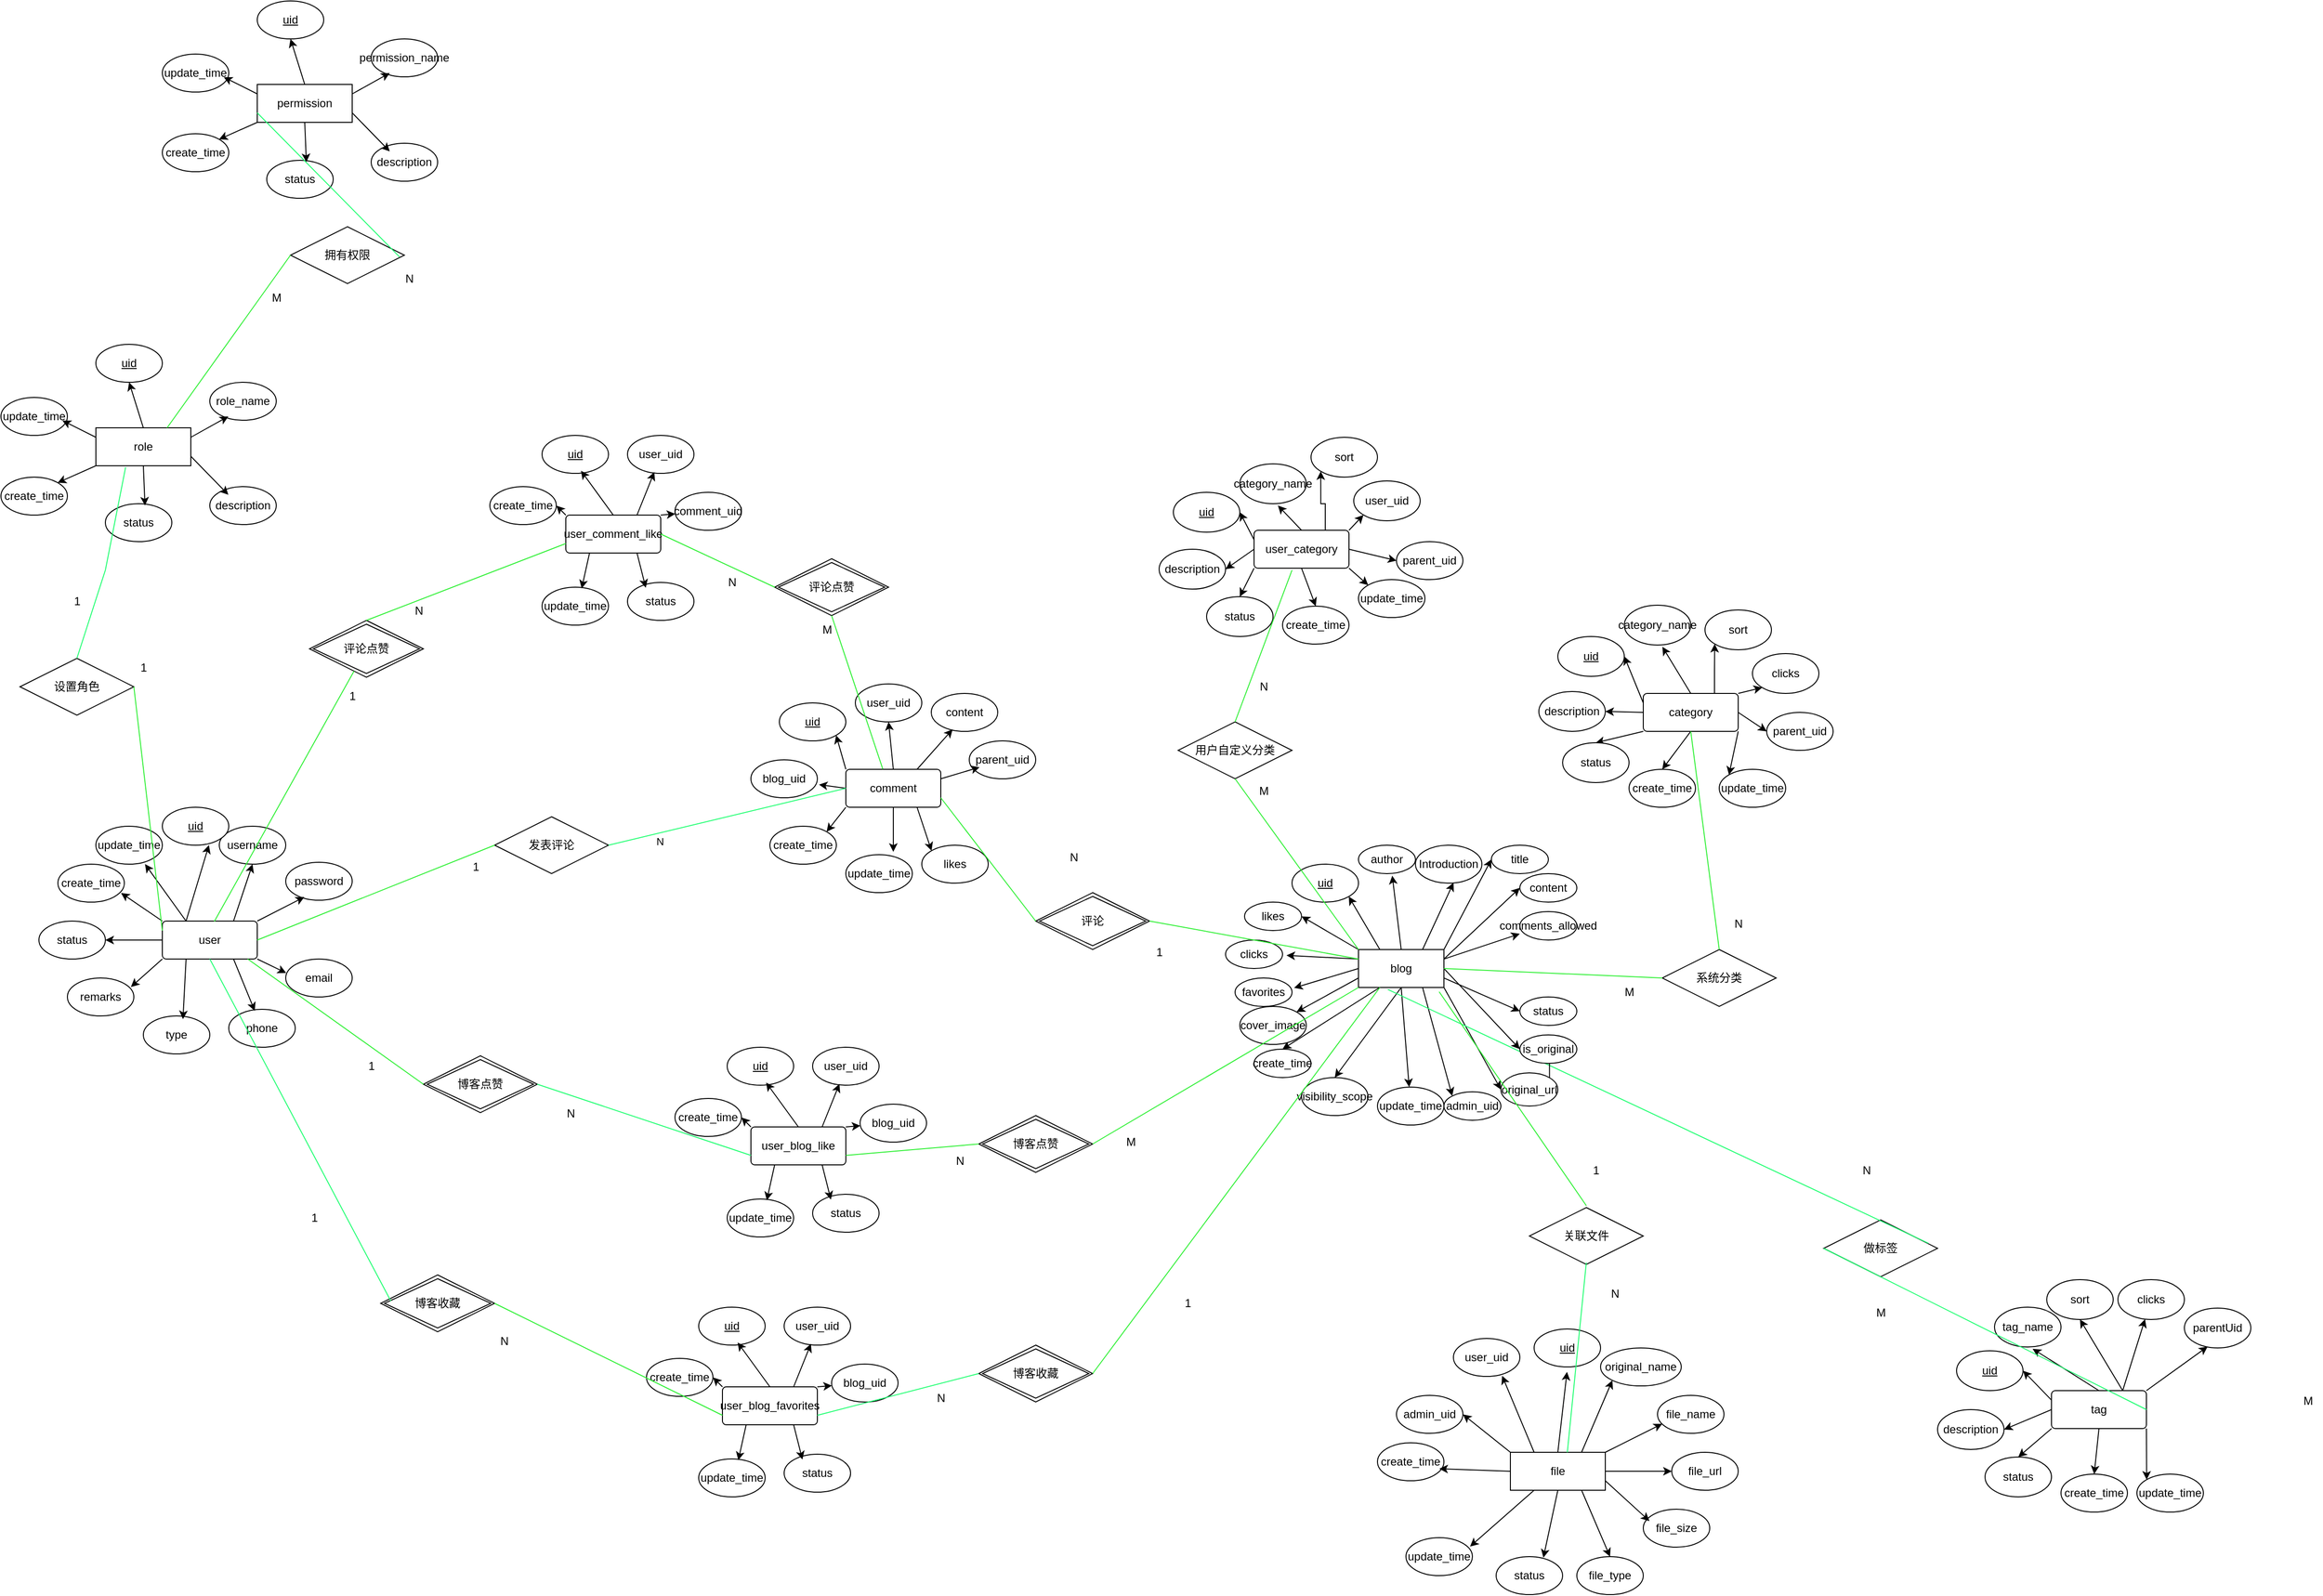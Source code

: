 <mxfile version="25.0.2">
  <diagram name="Page-1" id="9f46799a-70d6-7492-0946-bef42562c5a5">
    <mxGraphModel dx="3887" dy="2693" grid="1" gridSize="10" guides="1" tooltips="1" connect="1" arrows="1" fold="1" page="1" pageScale="1" pageWidth="1100" pageHeight="850" background="none" math="0" shadow="0">
      <root>
        <mxCell id="0" />
        <mxCell id="1" parent="0" />
        <mxCell id="ZLtcyuYyuE42bDOaXPlK-97" style="rounded=0;orthogonalLoop=1;jettySize=auto;html=1;exitX=0.25;exitY=0;exitDx=0;exitDy=0;entryX=1;entryY=1;entryDx=0;entryDy=0;" parent="1" source="ZLtcyuYyuE42bDOaXPlK-46" target="ZLtcyuYyuE42bDOaXPlK-47" edge="1">
          <mxGeometry relative="1" as="geometry" />
        </mxCell>
        <mxCell id="ZLtcyuYyuE42bDOaXPlK-98" style="rounded=0;orthogonalLoop=1;jettySize=auto;html=1;exitX=0;exitY=0;exitDx=0;exitDy=0;entryX=1;entryY=0.5;entryDx=0;entryDy=0;" parent="1" source="ZLtcyuYyuE42bDOaXPlK-46" target="ZLtcyuYyuE42bDOaXPlK-76" edge="1">
          <mxGeometry relative="1" as="geometry" />
        </mxCell>
        <mxCell id="ZLtcyuYyuE42bDOaXPlK-101" style="rounded=0;orthogonalLoop=1;jettySize=auto;html=1;exitX=0;exitY=0.75;exitDx=0;exitDy=0;entryX=1;entryY=0;entryDx=0;entryDy=0;" parent="1" source="ZLtcyuYyuE42bDOaXPlK-46" target="ZLtcyuYyuE42bDOaXPlK-78" edge="1">
          <mxGeometry relative="1" as="geometry" />
        </mxCell>
        <mxCell id="ZLtcyuYyuE42bDOaXPlK-102" style="rounded=0;orthogonalLoop=1;jettySize=auto;html=1;exitX=0.25;exitY=1;exitDx=0;exitDy=0;entryX=0.5;entryY=0;entryDx=0;entryDy=0;" parent="1" source="ZLtcyuYyuE42bDOaXPlK-46" target="ZLtcyuYyuE42bDOaXPlK-87" edge="1">
          <mxGeometry relative="1" as="geometry" />
        </mxCell>
        <mxCell id="ZLtcyuYyuE42bDOaXPlK-103" style="rounded=0;orthogonalLoop=1;jettySize=auto;html=1;exitX=0.5;exitY=1;exitDx=0;exitDy=0;entryX=0.5;entryY=0;entryDx=0;entryDy=0;" parent="1" source="ZLtcyuYyuE42bDOaXPlK-46" target="ZLtcyuYyuE42bDOaXPlK-88" edge="1">
          <mxGeometry relative="1" as="geometry" />
        </mxCell>
        <mxCell id="ZLtcyuYyuE42bDOaXPlK-104" style="rounded=0;orthogonalLoop=1;jettySize=auto;html=1;exitX=0.75;exitY=1;exitDx=0;exitDy=0;entryX=0;entryY=0;entryDx=0;entryDy=0;" parent="1" source="ZLtcyuYyuE42bDOaXPlK-46" target="ZLtcyuYyuE42bDOaXPlK-89" edge="1">
          <mxGeometry relative="1" as="geometry" />
        </mxCell>
        <mxCell id="ZLtcyuYyuE42bDOaXPlK-105" style="rounded=0;orthogonalLoop=1;jettySize=auto;html=1;exitX=1;exitY=1;exitDx=0;exitDy=0;entryX=0;entryY=0.5;entryDx=0;entryDy=0;" parent="1" source="ZLtcyuYyuE42bDOaXPlK-46" target="ZLtcyuYyuE42bDOaXPlK-85" edge="1">
          <mxGeometry relative="1" as="geometry" />
        </mxCell>
        <mxCell id="ZLtcyuYyuE42bDOaXPlK-107" style="rounded=0;orthogonalLoop=1;jettySize=auto;html=1;exitX=1;exitY=0.5;exitDx=0;exitDy=0;entryX=0;entryY=0.5;entryDx=0;entryDy=0;" parent="1" source="ZLtcyuYyuE42bDOaXPlK-46" target="ZLtcyuYyuE42bDOaXPlK-90" edge="1">
          <mxGeometry relative="1" as="geometry" />
        </mxCell>
        <mxCell id="ZLtcyuYyuE42bDOaXPlK-108" style="rounded=0;orthogonalLoop=1;jettySize=auto;html=1;exitX=1;exitY=0.25;exitDx=0;exitDy=0;entryX=0;entryY=0.5;entryDx=0;entryDy=0;" parent="1" source="ZLtcyuYyuE42bDOaXPlK-46" target="ZLtcyuYyuE42bDOaXPlK-70" edge="1">
          <mxGeometry relative="1" as="geometry" />
        </mxCell>
        <mxCell id="ZLtcyuYyuE42bDOaXPlK-109" style="rounded=0;orthogonalLoop=1;jettySize=auto;html=1;exitX=1;exitY=0;exitDx=0;exitDy=0;entryX=0;entryY=0.5;entryDx=0;entryDy=0;" parent="1" source="ZLtcyuYyuE42bDOaXPlK-46" target="ZLtcyuYyuE42bDOaXPlK-65" edge="1">
          <mxGeometry relative="1" as="geometry" />
        </mxCell>
        <mxCell id="ZKtk_AyoDZIeiduYIY-5-46" style="rounded=0;orthogonalLoop=1;jettySize=auto;html=1;exitX=0.5;exitY=1;exitDx=0;exitDy=0;" parent="1" source="ZLtcyuYyuE42bDOaXPlK-46" target="ZKtk_AyoDZIeiduYIY-5-45" edge="1">
          <mxGeometry relative="1" as="geometry" />
        </mxCell>
        <mxCell id="ZKtk_AyoDZIeiduYIY-5-118" style="edgeStyle=none;rounded=0;orthogonalLoop=1;jettySize=auto;html=1;exitX=1;exitY=0.75;exitDx=0;exitDy=0;entryX=0;entryY=0.5;entryDx=0;entryDy=0;" parent="1" source="ZLtcyuYyuE42bDOaXPlK-46" target="ZKtk_AyoDZIeiduYIY-5-117" edge="1">
          <mxGeometry relative="1" as="geometry" />
        </mxCell>
        <mxCell id="ZLtcyuYyuE42bDOaXPlK-46" value="blog" style="whiteSpace=wrap;html=1;align=center;" parent="1" vertex="1">
          <mxGeometry x="210" y="140" width="90" height="40" as="geometry" />
        </mxCell>
        <mxCell id="ZLtcyuYyuE42bDOaXPlK-47" value="uid" style="ellipse;whiteSpace=wrap;html=1;align=center;fontStyle=4;" parent="1" vertex="1">
          <mxGeometry x="140" y="50" width="70" height="40" as="geometry" />
        </mxCell>
        <mxCell id="ZLtcyuYyuE42bDOaXPlK-50" value="author" style="ellipse;whiteSpace=wrap;html=1;align=center;" parent="1" vertex="1">
          <mxGeometry x="210" y="30" width="60" height="30" as="geometry" />
        </mxCell>
        <mxCell id="ZLtcyuYyuE42bDOaXPlK-65" value="title" style="ellipse;whiteSpace=wrap;html=1;align=center;" parent="1" vertex="1">
          <mxGeometry x="350" y="30" width="60" height="30" as="geometry" />
        </mxCell>
        <mxCell id="ZLtcyuYyuE42bDOaXPlK-68" value="Introduction" style="ellipse;whiteSpace=wrap;html=1;align=center;" parent="1" vertex="1">
          <mxGeometry x="270" y="30" width="70" height="40" as="geometry" />
        </mxCell>
        <mxCell id="ZLtcyuYyuE42bDOaXPlK-70" value="content" style="ellipse;whiteSpace=wrap;html=1;align=center;" parent="1" vertex="1">
          <mxGeometry x="380" y="60" width="60" height="30" as="geometry" />
        </mxCell>
        <mxCell id="ZLtcyuYyuE42bDOaXPlK-72" value="clicks" style="ellipse;whiteSpace=wrap;html=1;align=center;" parent="1" vertex="1">
          <mxGeometry x="70" y="130" width="60" height="30" as="geometry" />
        </mxCell>
        <mxCell id="ZLtcyuYyuE42bDOaXPlK-74" value="favorites" style="ellipse;whiteSpace=wrap;html=1;align=center;" parent="1" vertex="1">
          <mxGeometry x="80" y="170" width="60" height="30" as="geometry" />
        </mxCell>
        <mxCell id="ZLtcyuYyuE42bDOaXPlK-76" value="likes" style="ellipse;whiteSpace=wrap;html=1;align=center;" parent="1" vertex="1">
          <mxGeometry x="90" y="90" width="60" height="30" as="geometry" />
        </mxCell>
        <mxCell id="ZLtcyuYyuE42bDOaXPlK-78" value="cover_image" style="ellipse;whiteSpace=wrap;html=1;align=center;" parent="1" vertex="1">
          <mxGeometry x="85" y="200" width="70" height="40" as="geometry" />
        </mxCell>
        <mxCell id="ZLtcyuYyuE42bDOaXPlK-85" value="original_url" style="ellipse;whiteSpace=wrap;html=1;align=center;" parent="1" vertex="1">
          <mxGeometry x="360" y="270" width="60" height="35" as="geometry" />
        </mxCell>
        <mxCell id="ZLtcyuYyuE42bDOaXPlK-87" value="create_time" style="ellipse;whiteSpace=wrap;html=1;align=center;" parent="1" vertex="1">
          <mxGeometry x="100" y="245" width="60" height="30" as="geometry" />
        </mxCell>
        <mxCell id="ZLtcyuYyuE42bDOaXPlK-88" value="visibility_scope" style="ellipse;whiteSpace=wrap;html=1;align=center;" parent="1" vertex="1">
          <mxGeometry x="150" y="275" width="70" height="40" as="geometry" />
        </mxCell>
        <mxCell id="ZLtcyuYyuE42bDOaXPlK-89" value="admin_uid" style="ellipse;whiteSpace=wrap;html=1;align=center;" parent="1" vertex="1">
          <mxGeometry x="300" y="290" width="60" height="30" as="geometry" />
        </mxCell>
        <mxCell id="ZLtcyuYyuE42bDOaXPlK-95" style="rounded=0;orthogonalLoop=1;jettySize=auto;html=1;exitX=0.5;exitY=0;exitDx=0;exitDy=0;entryX=0.593;entryY=1.071;entryDx=0;entryDy=0;entryPerimeter=0;" parent="1" source="ZLtcyuYyuE42bDOaXPlK-46" target="ZLtcyuYyuE42bDOaXPlK-50" edge="1">
          <mxGeometry relative="1" as="geometry" />
        </mxCell>
        <mxCell id="ZLtcyuYyuE42bDOaXPlK-96" style="rounded=0;orthogonalLoop=1;jettySize=auto;html=1;exitX=0.75;exitY=0;exitDx=0;exitDy=0;entryX=0.573;entryY=0.989;entryDx=0;entryDy=0;entryPerimeter=0;" parent="1" source="ZLtcyuYyuE42bDOaXPlK-46" target="ZLtcyuYyuE42bDOaXPlK-68" edge="1">
          <mxGeometry relative="1" as="geometry" />
        </mxCell>
        <mxCell id="ZLtcyuYyuE42bDOaXPlK-99" style="rounded=0;orthogonalLoop=1;jettySize=auto;html=1;exitX=0;exitY=0.25;exitDx=0;exitDy=0;entryX=1.069;entryY=0.538;entryDx=0;entryDy=0;entryPerimeter=0;" parent="1" source="ZLtcyuYyuE42bDOaXPlK-46" target="ZLtcyuYyuE42bDOaXPlK-72" edge="1">
          <mxGeometry relative="1" as="geometry" />
        </mxCell>
        <mxCell id="ZLtcyuYyuE42bDOaXPlK-100" style="rounded=0;orthogonalLoop=1;jettySize=auto;html=1;exitX=0;exitY=0.5;exitDx=0;exitDy=0;entryX=1.036;entryY=0.348;entryDx=0;entryDy=0;entryPerimeter=0;" parent="1" source="ZLtcyuYyuE42bDOaXPlK-46" target="ZLtcyuYyuE42bDOaXPlK-74" edge="1">
          <mxGeometry relative="1" as="geometry" />
        </mxCell>
        <mxCell id="ZKtk_AyoDZIeiduYIY-5-20" style="edgeStyle=orthogonalEdgeStyle;rounded=0;orthogonalLoop=1;jettySize=auto;html=1;exitX=0.75;exitY=0;exitDx=0;exitDy=0;entryX=0;entryY=1;entryDx=0;entryDy=0;" parent="1" source="ZKtk_AyoDZIeiduYIY-5-1" target="ZKtk_AyoDZIeiduYIY-5-11" edge="1">
          <mxGeometry relative="1" as="geometry" />
        </mxCell>
        <mxCell id="ZKtk_AyoDZIeiduYIY-5-21" style="rounded=0;orthogonalLoop=1;jettySize=auto;html=1;exitX=0;exitY=0.25;exitDx=0;exitDy=0;entryX=1;entryY=0.5;entryDx=0;entryDy=0;" parent="1" source="ZKtk_AyoDZIeiduYIY-5-1" target="ZKtk_AyoDZIeiduYIY-5-5" edge="1">
          <mxGeometry relative="1" as="geometry" />
        </mxCell>
        <mxCell id="ZKtk_AyoDZIeiduYIY-5-22" style="rounded=0;orthogonalLoop=1;jettySize=auto;html=1;exitX=0;exitY=0.5;exitDx=0;exitDy=0;entryX=1;entryY=0.5;entryDx=0;entryDy=0;" parent="1" source="ZKtk_AyoDZIeiduYIY-5-1" target="ZKtk_AyoDZIeiduYIY-5-12" edge="1">
          <mxGeometry relative="1" as="geometry" />
        </mxCell>
        <mxCell id="ZKtk_AyoDZIeiduYIY-5-23" style="rounded=0;orthogonalLoop=1;jettySize=auto;html=1;exitX=0;exitY=1;exitDx=0;exitDy=0;entryX=0.5;entryY=0;entryDx=0;entryDy=0;" parent="1" source="ZKtk_AyoDZIeiduYIY-5-1" target="ZKtk_AyoDZIeiduYIY-5-13" edge="1">
          <mxGeometry relative="1" as="geometry" />
        </mxCell>
        <mxCell id="ZKtk_AyoDZIeiduYIY-5-24" style="rounded=0;orthogonalLoop=1;jettySize=auto;html=1;exitX=0.5;exitY=1;exitDx=0;exitDy=0;entryX=0.5;entryY=0;entryDx=0;entryDy=0;" parent="1" source="ZKtk_AyoDZIeiduYIY-5-1" target="ZKtk_AyoDZIeiduYIY-5-14" edge="1">
          <mxGeometry relative="1" as="geometry" />
        </mxCell>
        <mxCell id="ZKtk_AyoDZIeiduYIY-5-25" style="rounded=0;orthogonalLoop=1;jettySize=auto;html=1;exitX=1;exitY=1;exitDx=0;exitDy=0;entryX=0;entryY=0;entryDx=0;entryDy=0;" parent="1" source="ZKtk_AyoDZIeiduYIY-5-1" target="ZKtk_AyoDZIeiduYIY-5-17" edge="1">
          <mxGeometry relative="1" as="geometry" />
        </mxCell>
        <mxCell id="ZKtk_AyoDZIeiduYIY-5-26" style="rounded=0;orthogonalLoop=1;jettySize=auto;html=1;exitX=1;exitY=0.5;exitDx=0;exitDy=0;entryX=0;entryY=0.5;entryDx=0;entryDy=0;" parent="1" source="ZKtk_AyoDZIeiduYIY-5-1" target="ZKtk_AyoDZIeiduYIY-5-15" edge="1">
          <mxGeometry relative="1" as="geometry" />
        </mxCell>
        <mxCell id="ZKtk_AyoDZIeiduYIY-5-60" style="rounded=0;orthogonalLoop=1;jettySize=auto;html=1;exitX=1;exitY=0;exitDx=0;exitDy=0;entryX=0;entryY=1;entryDx=0;entryDy=0;" parent="1" source="ZKtk_AyoDZIeiduYIY-5-1" target="ZKtk_AyoDZIeiduYIY-5-59" edge="1">
          <mxGeometry relative="1" as="geometry" />
        </mxCell>
        <mxCell id="ZKtk_AyoDZIeiduYIY-5-1" value="category" style="rounded=1;arcSize=10;whiteSpace=wrap;html=1;align=center;" parent="1" vertex="1">
          <mxGeometry x="510" y="-130" width="100" height="40" as="geometry" />
        </mxCell>
        <mxCell id="ZKtk_AyoDZIeiduYIY-5-3" value="&lt;span style=&quot;color: rgba(0, 0, 0, 0); font-family: monospace; font-size: 0px; text-align: start;&quot;&gt;%3CmxGraphModel%3E%3Croot%3E%3CmxCell%20id%3D%220%22%2F%3E%3CmxCell%20id%3D%221%22%20parent%3D%220%22%2F%3E%3CmxCell%20id%3D%222%22%20value%3D%22uid%22%20style%3D%22ellipse%3BwhiteSpace%3Dwrap%3Bhtml%3D1%3Balign%3Dcenter%3BfontStyle%3D4%3B%22%20vertex%3D%221%22%20parent%3D%221%22%3E%3CmxGeometry%20x%3D%22140%22%20y%3D%2250%22%20width%3D%2270%22%20height%3D%2240%22%20as%3D%22geometry%22%2F%3E%3C%2FmxCell%3E%3C%2Froot%3E%3C%2FmxGraphModel%3E&lt;/span&gt;" style="text;html=1;align=center;verticalAlign=middle;resizable=0;points=[];autosize=1;strokeColor=none;fillColor=none;" parent="1" vertex="1">
          <mxGeometry x="490" y="-212" width="20" height="30" as="geometry" />
        </mxCell>
        <mxCell id="ZKtk_AyoDZIeiduYIY-5-5" value="uid" style="ellipse;whiteSpace=wrap;html=1;align=center;fontStyle=4;" parent="1" vertex="1">
          <mxGeometry x="420" y="-190" width="70" height="42" as="geometry" />
        </mxCell>
        <mxCell id="ZKtk_AyoDZIeiduYIY-5-10" value="category_name" style="ellipse;whiteSpace=wrap;html=1;align=center;" parent="1" vertex="1">
          <mxGeometry x="490" y="-223" width="70" height="42" as="geometry" />
        </mxCell>
        <mxCell id="ZKtk_AyoDZIeiduYIY-5-11" value="sort" style="ellipse;whiteSpace=wrap;html=1;align=center;" parent="1" vertex="1">
          <mxGeometry x="575" y="-218" width="70" height="42" as="geometry" />
        </mxCell>
        <mxCell id="ZKtk_AyoDZIeiduYIY-5-12" value="description" style="ellipse;whiteSpace=wrap;html=1;align=center;" parent="1" vertex="1">
          <mxGeometry x="400" y="-132" width="70" height="42" as="geometry" />
        </mxCell>
        <mxCell id="ZKtk_AyoDZIeiduYIY-5-13" value="status" style="ellipse;whiteSpace=wrap;html=1;align=center;" parent="1" vertex="1">
          <mxGeometry x="425" y="-78" width="70" height="42" as="geometry" />
        </mxCell>
        <mxCell id="ZKtk_AyoDZIeiduYIY-5-14" value="create_time" style="ellipse;whiteSpace=wrap;html=1;align=center;" parent="1" vertex="1">
          <mxGeometry x="495" y="-50" width="70" height="40" as="geometry" />
        </mxCell>
        <mxCell id="ZKtk_AyoDZIeiduYIY-5-15" value="parent_uid" style="ellipse;whiteSpace=wrap;html=1;align=center;" parent="1" vertex="1">
          <mxGeometry x="640" y="-110" width="70" height="40" as="geometry" />
        </mxCell>
        <mxCell id="ZKtk_AyoDZIeiduYIY-5-17" value="update_time" style="ellipse;whiteSpace=wrap;html=1;align=center;" parent="1" vertex="1">
          <mxGeometry x="590" y="-50" width="70" height="40" as="geometry" />
        </mxCell>
        <mxCell id="ZKtk_AyoDZIeiduYIY-5-19" style="rounded=0;orthogonalLoop=1;jettySize=auto;html=1;exitX=0.5;exitY=0;exitDx=0;exitDy=0;entryX=0.573;entryY=1.044;entryDx=0;entryDy=0;entryPerimeter=0;" parent="1" source="ZKtk_AyoDZIeiduYIY-5-1" target="ZKtk_AyoDZIeiduYIY-5-10" edge="1">
          <mxGeometry relative="1" as="geometry" />
        </mxCell>
        <mxCell id="ZKtk_AyoDZIeiduYIY-5-27" style="edgeStyle=orthogonalEdgeStyle;rounded=0;orthogonalLoop=1;jettySize=auto;html=1;exitX=0.75;exitY=0;exitDx=0;exitDy=0;entryX=0;entryY=1;entryDx=0;entryDy=0;" parent="1" source="ZKtk_AyoDZIeiduYIY-5-34" target="ZKtk_AyoDZIeiduYIY-5-38" edge="1">
          <mxGeometry relative="1" as="geometry" />
        </mxCell>
        <mxCell id="ZKtk_AyoDZIeiduYIY-5-28" style="rounded=0;orthogonalLoop=1;jettySize=auto;html=1;exitX=0;exitY=0.25;exitDx=0;exitDy=0;entryX=1;entryY=0.5;entryDx=0;entryDy=0;" parent="1" source="ZKtk_AyoDZIeiduYIY-5-34" target="ZKtk_AyoDZIeiduYIY-5-36" edge="1">
          <mxGeometry relative="1" as="geometry" />
        </mxCell>
        <mxCell id="ZKtk_AyoDZIeiduYIY-5-29" style="rounded=0;orthogonalLoop=1;jettySize=auto;html=1;exitX=0;exitY=0.5;exitDx=0;exitDy=0;entryX=1;entryY=0.5;entryDx=0;entryDy=0;" parent="1" source="ZKtk_AyoDZIeiduYIY-5-34" target="ZKtk_AyoDZIeiduYIY-5-39" edge="1">
          <mxGeometry relative="1" as="geometry" />
        </mxCell>
        <mxCell id="ZKtk_AyoDZIeiduYIY-5-30" style="rounded=0;orthogonalLoop=1;jettySize=auto;html=1;exitX=0;exitY=1;exitDx=0;exitDy=0;entryX=0.5;entryY=0;entryDx=0;entryDy=0;" parent="1" source="ZKtk_AyoDZIeiduYIY-5-34" target="ZKtk_AyoDZIeiduYIY-5-40" edge="1">
          <mxGeometry relative="1" as="geometry" />
        </mxCell>
        <mxCell id="ZKtk_AyoDZIeiduYIY-5-31" style="rounded=0;orthogonalLoop=1;jettySize=auto;html=1;exitX=0.5;exitY=1;exitDx=0;exitDy=0;entryX=0.5;entryY=0;entryDx=0;entryDy=0;" parent="1" source="ZKtk_AyoDZIeiduYIY-5-34" target="ZKtk_AyoDZIeiduYIY-5-41" edge="1">
          <mxGeometry relative="1" as="geometry" />
        </mxCell>
        <mxCell id="ZKtk_AyoDZIeiduYIY-5-32" style="rounded=0;orthogonalLoop=1;jettySize=auto;html=1;exitX=1;exitY=1;exitDx=0;exitDy=0;entryX=0;entryY=0;entryDx=0;entryDy=0;" parent="1" source="ZKtk_AyoDZIeiduYIY-5-34" target="ZKtk_AyoDZIeiduYIY-5-43" edge="1">
          <mxGeometry relative="1" as="geometry" />
        </mxCell>
        <mxCell id="ZKtk_AyoDZIeiduYIY-5-33" style="rounded=0;orthogonalLoop=1;jettySize=auto;html=1;exitX=1;exitY=0.5;exitDx=0;exitDy=0;entryX=0;entryY=0.5;entryDx=0;entryDy=0;" parent="1" source="ZKtk_AyoDZIeiduYIY-5-34" target="ZKtk_AyoDZIeiduYIY-5-42" edge="1">
          <mxGeometry relative="1" as="geometry" />
        </mxCell>
        <mxCell id="ZKtk_AyoDZIeiduYIY-5-115" style="edgeStyle=none;rounded=0;orthogonalLoop=1;jettySize=auto;html=1;exitX=1;exitY=0;exitDx=0;exitDy=0;entryX=0;entryY=1;entryDx=0;entryDy=0;" parent="1" source="ZKtk_AyoDZIeiduYIY-5-34" target="ZKtk_AyoDZIeiduYIY-5-113" edge="1">
          <mxGeometry relative="1" as="geometry" />
        </mxCell>
        <mxCell id="ZKtk_AyoDZIeiduYIY-5-34" value="user_category" style="rounded=1;arcSize=10;whiteSpace=wrap;html=1;align=center;" parent="1" vertex="1">
          <mxGeometry x="100" y="-302" width="100" height="40" as="geometry" />
        </mxCell>
        <mxCell id="ZKtk_AyoDZIeiduYIY-5-35" value="&lt;span style=&quot;color: rgba(0, 0, 0, 0); font-family: monospace; font-size: 0px; text-align: start;&quot;&gt;%3CmxGraphModel%3E%3Croot%3E%3CmxCell%20id%3D%220%22%2F%3E%3CmxCell%20id%3D%221%22%20parent%3D%220%22%2F%3E%3CmxCell%20id%3D%222%22%20value%3D%22uid%22%20style%3D%22ellipse%3BwhiteSpace%3Dwrap%3Bhtml%3D1%3Balign%3Dcenter%3BfontStyle%3D4%3B%22%20vertex%3D%221%22%20parent%3D%221%22%3E%3CmxGeometry%20x%3D%22140%22%20y%3D%2250%22%20width%3D%2270%22%20height%3D%2240%22%20as%3D%22geometry%22%2F%3E%3C%2FmxCell%3E%3C%2Froot%3E%3C%2FmxGraphModel%3E&lt;/span&gt;" style="text;html=1;align=center;verticalAlign=middle;resizable=0;points=[];autosize=1;strokeColor=none;fillColor=none;" parent="1" vertex="1">
          <mxGeometry x="80" y="-384" width="20" height="30" as="geometry" />
        </mxCell>
        <mxCell id="ZKtk_AyoDZIeiduYIY-5-36" value="uid" style="ellipse;whiteSpace=wrap;html=1;align=center;fontStyle=4;" parent="1" vertex="1">
          <mxGeometry x="15" y="-342" width="70" height="42" as="geometry" />
        </mxCell>
        <mxCell id="ZKtk_AyoDZIeiduYIY-5-37" value="category_name" style="ellipse;whiteSpace=wrap;html=1;align=center;" parent="1" vertex="1">
          <mxGeometry x="85" y="-372" width="70" height="42" as="geometry" />
        </mxCell>
        <mxCell id="ZKtk_AyoDZIeiduYIY-5-38" value="sort" style="ellipse;whiteSpace=wrap;html=1;align=center;" parent="1" vertex="1">
          <mxGeometry x="160" y="-400" width="70" height="42" as="geometry" />
        </mxCell>
        <mxCell id="ZKtk_AyoDZIeiduYIY-5-39" value="description" style="ellipse;whiteSpace=wrap;html=1;align=center;" parent="1" vertex="1">
          <mxGeometry y="-282" width="70" height="42" as="geometry" />
        </mxCell>
        <mxCell id="ZKtk_AyoDZIeiduYIY-5-40" value="status" style="ellipse;whiteSpace=wrap;html=1;align=center;" parent="1" vertex="1">
          <mxGeometry x="50" y="-232" width="70" height="42" as="geometry" />
        </mxCell>
        <mxCell id="ZKtk_AyoDZIeiduYIY-5-41" value="create_time" style="ellipse;whiteSpace=wrap;html=1;align=center;" parent="1" vertex="1">
          <mxGeometry x="130" y="-222" width="70" height="40" as="geometry" />
        </mxCell>
        <mxCell id="ZKtk_AyoDZIeiduYIY-5-42" value="parent_uid" style="ellipse;whiteSpace=wrap;html=1;align=center;" parent="1" vertex="1">
          <mxGeometry x="250" y="-290" width="70" height="40" as="geometry" />
        </mxCell>
        <mxCell id="ZKtk_AyoDZIeiduYIY-5-43" value="update_time" style="ellipse;whiteSpace=wrap;html=1;align=center;" parent="1" vertex="1">
          <mxGeometry x="210" y="-250" width="70" height="40" as="geometry" />
        </mxCell>
        <mxCell id="ZKtk_AyoDZIeiduYIY-5-44" style="rounded=0;orthogonalLoop=1;jettySize=auto;html=1;exitX=0.5;exitY=0;exitDx=0;exitDy=0;entryX=0.573;entryY=1.044;entryDx=0;entryDy=0;entryPerimeter=0;" parent="1" source="ZKtk_AyoDZIeiduYIY-5-34" target="ZKtk_AyoDZIeiduYIY-5-37" edge="1">
          <mxGeometry relative="1" as="geometry" />
        </mxCell>
        <mxCell id="ZKtk_AyoDZIeiduYIY-5-45" value="update_time" style="ellipse;whiteSpace=wrap;html=1;align=center;" parent="1" vertex="1">
          <mxGeometry x="230" y="285" width="70" height="40" as="geometry" />
        </mxCell>
        <mxCell id="ZKtk_AyoDZIeiduYIY-5-47" value="系统分类" style="shape=rhombus;perimeter=rhombusPerimeter;whiteSpace=wrap;html=1;align=center;" parent="1" vertex="1">
          <mxGeometry x="530" y="140" width="120" height="60" as="geometry" />
        </mxCell>
        <mxCell id="ZKtk_AyoDZIeiduYIY-5-50" value="" style="endArrow=none;html=1;rounded=0;entryX=0;entryY=0.5;entryDx=0;entryDy=0;exitX=1;exitY=0.5;exitDx=0;exitDy=0;fillColor=#21FF72;strokeColor=#30F036;" parent="1" source="ZLtcyuYyuE42bDOaXPlK-46" target="ZKtk_AyoDZIeiduYIY-5-47" edge="1">
          <mxGeometry relative="1" as="geometry">
            <mxPoint x="470" y="260" as="sourcePoint" />
            <mxPoint x="630" y="260" as="targetPoint" />
          </mxGeometry>
        </mxCell>
        <mxCell id="ZKtk_AyoDZIeiduYIY-5-52" value="" style="endArrow=none;html=1;rounded=0;exitX=0.5;exitY=0;exitDx=0;exitDy=0;entryX=0.5;entryY=1;entryDx=0;entryDy=0;strokeColor=#30F036;" parent="1" source="ZKtk_AyoDZIeiduYIY-5-47" target="ZKtk_AyoDZIeiduYIY-5-1" edge="1">
          <mxGeometry relative="1" as="geometry">
            <mxPoint x="540" y="80" as="sourcePoint" />
            <mxPoint x="700" y="80" as="targetPoint" />
          </mxGeometry>
        </mxCell>
        <mxCell id="ZKtk_AyoDZIeiduYIY-5-53" value="M" style="text;html=1;align=center;verticalAlign=middle;resizable=0;points=[];autosize=1;strokeColor=none;fillColor=none;" parent="1" vertex="1">
          <mxGeometry x="480" y="170" width="30" height="30" as="geometry" />
        </mxCell>
        <mxCell id="ZKtk_AyoDZIeiduYIY-5-54" value="N" style="text;html=1;align=center;verticalAlign=middle;resizable=0;points=[];autosize=1;strokeColor=none;fillColor=none;" parent="1" vertex="1">
          <mxGeometry x="595" y="98" width="30" height="30" as="geometry" />
        </mxCell>
        <mxCell id="ZKtk_AyoDZIeiduYIY-5-55" value="用户自定义分类" style="shape=rhombus;perimeter=rhombusPerimeter;whiteSpace=wrap;html=1;align=center;" parent="1" vertex="1">
          <mxGeometry x="20" y="-100" width="120" height="60" as="geometry" />
        </mxCell>
        <mxCell id="ZKtk_AyoDZIeiduYIY-5-56" value="" style="endArrow=none;html=1;rounded=0;exitX=0.5;exitY=1;exitDx=0;exitDy=0;entryX=0;entryY=0;entryDx=0;entryDy=0;strokeColor=#30F036;" parent="1" source="ZKtk_AyoDZIeiduYIY-5-55" target="ZLtcyuYyuE42bDOaXPlK-46" edge="1">
          <mxGeometry relative="1" as="geometry">
            <mxPoint x="120" y="-40" as="sourcePoint" />
            <mxPoint x="280" y="-40" as="targetPoint" />
          </mxGeometry>
        </mxCell>
        <mxCell id="ZKtk_AyoDZIeiduYIY-5-57" value="" style="endArrow=none;html=1;rounded=0;exitX=0.5;exitY=0;exitDx=0;exitDy=0;strokeColor=#30F036;" parent="1" source="ZKtk_AyoDZIeiduYIY-5-55" edge="1">
          <mxGeometry relative="1" as="geometry">
            <mxPoint x="190" y="-110" as="sourcePoint" />
            <mxPoint x="140" y="-260" as="targetPoint" />
          </mxGeometry>
        </mxCell>
        <mxCell id="ZKtk_AyoDZIeiduYIY-5-70" style="edgeStyle=none;rounded=0;orthogonalLoop=1;jettySize=auto;html=1;exitX=0.5;exitY=0;exitDx=0;exitDy=0;entryX=0.5;entryY=1;entryDx=0;entryDy=0;" parent="1" source="ZKtk_AyoDZIeiduYIY-5-58" target="ZKtk_AyoDZIeiduYIY-5-62" edge="1">
          <mxGeometry relative="1" as="geometry" />
        </mxCell>
        <mxCell id="ZKtk_AyoDZIeiduYIY-5-73" style="edgeStyle=none;rounded=0;orthogonalLoop=1;jettySize=auto;html=1;exitX=0.75;exitY=1;exitDx=0;exitDy=0;entryX=0;entryY=0;entryDx=0;entryDy=0;" parent="1" source="ZKtk_AyoDZIeiduYIY-5-58" target="ZKtk_AyoDZIeiduYIY-5-67" edge="1">
          <mxGeometry relative="1" as="geometry" />
        </mxCell>
        <mxCell id="ZKtk_AyoDZIeiduYIY-5-75" style="edgeStyle=none;rounded=0;orthogonalLoop=1;jettySize=auto;html=1;exitX=0;exitY=1;exitDx=0;exitDy=0;entryX=1;entryY=0;entryDx=0;entryDy=0;" parent="1" source="ZKtk_AyoDZIeiduYIY-5-58" target="ZKtk_AyoDZIeiduYIY-5-68" edge="1">
          <mxGeometry relative="1" as="geometry" />
        </mxCell>
        <mxCell id="ZKtk_AyoDZIeiduYIY-5-77" style="edgeStyle=none;rounded=0;orthogonalLoop=1;jettySize=auto;html=1;exitX=0;exitY=0;exitDx=0;exitDy=0;entryX=1;entryY=1;entryDx=0;entryDy=0;" parent="1" source="ZKtk_AyoDZIeiduYIY-5-58" target="ZKtk_AyoDZIeiduYIY-5-61" edge="1">
          <mxGeometry relative="1" as="geometry" />
        </mxCell>
        <mxCell id="ZKtk_AyoDZIeiduYIY-5-58" value="comment" style="rounded=1;arcSize=10;whiteSpace=wrap;html=1;align=center;" parent="1" vertex="1">
          <mxGeometry x="-330" y="-50" width="100" height="40" as="geometry" />
        </mxCell>
        <mxCell id="ZKtk_AyoDZIeiduYIY-5-59" value="clicks" style="ellipse;whiteSpace=wrap;html=1;align=center;" parent="1" vertex="1">
          <mxGeometry x="625" y="-172" width="70" height="42" as="geometry" />
        </mxCell>
        <mxCell id="ZKtk_AyoDZIeiduYIY-5-61" value="uid" style="ellipse;whiteSpace=wrap;html=1;align=center;fontStyle=4;" parent="1" vertex="1">
          <mxGeometry x="-400" y="-120" width="70" height="40" as="geometry" />
        </mxCell>
        <mxCell id="ZKtk_AyoDZIeiduYIY-5-62" value="user_uid" style="ellipse;whiteSpace=wrap;html=1;align=center;" parent="1" vertex="1">
          <mxGeometry x="-320" y="-140" width="70" height="40" as="geometry" />
        </mxCell>
        <mxCell id="ZKtk_AyoDZIeiduYIY-5-63" value="blog_uid" style="ellipse;whiteSpace=wrap;html=1;align=center;" parent="1" vertex="1">
          <mxGeometry x="-430" y="-60" width="70" height="40" as="geometry" />
        </mxCell>
        <mxCell id="ZKtk_AyoDZIeiduYIY-5-65" value="content" style="ellipse;whiteSpace=wrap;html=1;align=center;" parent="1" vertex="1">
          <mxGeometry x="-240" y="-130" width="70" height="40" as="geometry" />
        </mxCell>
        <mxCell id="ZKtk_AyoDZIeiduYIY-5-66" value="parent_uid" style="ellipse;whiteSpace=wrap;html=1;align=center;" parent="1" vertex="1">
          <mxGeometry x="-200" y="-80" width="70" height="40" as="geometry" />
        </mxCell>
        <mxCell id="ZKtk_AyoDZIeiduYIY-5-67" value="likes" style="ellipse;whiteSpace=wrap;html=1;align=center;" parent="1" vertex="1">
          <mxGeometry x="-250" y="30" width="70" height="40" as="geometry" />
        </mxCell>
        <mxCell id="ZKtk_AyoDZIeiduYIY-5-68" value="create_time" style="ellipse;whiteSpace=wrap;html=1;align=center;" parent="1" vertex="1">
          <mxGeometry x="-410" y="10" width="70" height="40" as="geometry" />
        </mxCell>
        <mxCell id="ZKtk_AyoDZIeiduYIY-5-69" value="update_time" style="ellipse;whiteSpace=wrap;html=1;align=center;" parent="1" vertex="1">
          <mxGeometry x="-330" y="40" width="70" height="40" as="geometry" />
        </mxCell>
        <mxCell id="ZKtk_AyoDZIeiduYIY-5-71" style="edgeStyle=none;rounded=0;orthogonalLoop=1;jettySize=auto;html=1;exitX=0.75;exitY=0;exitDx=0;exitDy=0;entryX=0.321;entryY=0.946;entryDx=0;entryDy=0;entryPerimeter=0;" parent="1" source="ZKtk_AyoDZIeiduYIY-5-58" target="ZKtk_AyoDZIeiduYIY-5-65" edge="1">
          <mxGeometry relative="1" as="geometry" />
        </mxCell>
        <mxCell id="ZKtk_AyoDZIeiduYIY-5-72" style="edgeStyle=none;rounded=0;orthogonalLoop=1;jettySize=auto;html=1;exitX=1;exitY=0.25;exitDx=0;exitDy=0;entryX=0.155;entryY=0.696;entryDx=0;entryDy=0;entryPerimeter=0;" parent="1" source="ZKtk_AyoDZIeiduYIY-5-58" target="ZKtk_AyoDZIeiduYIY-5-66" edge="1">
          <mxGeometry relative="1" as="geometry" />
        </mxCell>
        <mxCell id="ZKtk_AyoDZIeiduYIY-5-74" style="edgeStyle=none;rounded=0;orthogonalLoop=1;jettySize=auto;html=1;exitX=0.5;exitY=1;exitDx=0;exitDy=0;entryX=0.714;entryY=-0.075;entryDx=0;entryDy=0;entryPerimeter=0;" parent="1" source="ZKtk_AyoDZIeiduYIY-5-58" target="ZKtk_AyoDZIeiduYIY-5-69" edge="1">
          <mxGeometry relative="1" as="geometry" />
        </mxCell>
        <mxCell id="ZKtk_AyoDZIeiduYIY-5-76" style="edgeStyle=none;rounded=0;orthogonalLoop=1;jettySize=auto;html=1;exitX=0;exitY=0.5;exitDx=0;exitDy=0;entryX=1.024;entryY=0.654;entryDx=0;entryDy=0;entryPerimeter=0;" parent="1" source="ZKtk_AyoDZIeiduYIY-5-58" target="ZKtk_AyoDZIeiduYIY-5-63" edge="1">
          <mxGeometry relative="1" as="geometry" />
        </mxCell>
        <mxCell id="ZKtk_AyoDZIeiduYIY-5-78" value="评论" style="shape=rhombus;double=1;perimeter=rhombusPerimeter;whiteSpace=wrap;html=1;align=center;" parent="1" vertex="1">
          <mxGeometry x="-130" y="80" width="120" height="60" as="geometry" />
        </mxCell>
        <mxCell id="ZKtk_AyoDZIeiduYIY-5-80" value="" style="endArrow=none;html=1;rounded=0;exitX=1;exitY=0.5;exitDx=0;exitDy=0;entryX=0;entryY=0.25;entryDx=0;entryDy=0;strokeColor=#30F036;" parent="1" source="ZKtk_AyoDZIeiduYIY-5-78" target="ZLtcyuYyuE42bDOaXPlK-46" edge="1">
          <mxGeometry relative="1" as="geometry">
            <mxPoint x="90" y="20" as="sourcePoint" />
            <mxPoint x="250" y="20" as="targetPoint" />
          </mxGeometry>
        </mxCell>
        <mxCell id="ZKtk_AyoDZIeiduYIY-5-82" value="" style="endArrow=none;html=1;rounded=0;exitX=1;exitY=0.75;exitDx=0;exitDy=0;entryX=0;entryY=0.5;entryDx=0;entryDy=0;strokeColor=#30F036;" parent="1" source="ZKtk_AyoDZIeiduYIY-5-58" target="ZKtk_AyoDZIeiduYIY-5-78" edge="1">
          <mxGeometry relative="1" as="geometry">
            <mxPoint x="-170" y="10" as="sourcePoint" />
            <mxPoint x="-10" y="10" as="targetPoint" />
          </mxGeometry>
        </mxCell>
        <mxCell id="ZKtk_AyoDZIeiduYIY-5-83" value="1" style="text;html=1;align=center;verticalAlign=middle;resizable=0;points=[];autosize=1;strokeColor=none;fillColor=none;" parent="1" vertex="1">
          <mxGeometry x="-15" y="128" width="30" height="30" as="geometry" />
        </mxCell>
        <mxCell id="ZKtk_AyoDZIeiduYIY-5-84" value="N" style="text;html=1;align=center;verticalAlign=middle;resizable=0;points=[];autosize=1;strokeColor=none;fillColor=none;" parent="1" vertex="1">
          <mxGeometry x="-105" y="28" width="30" height="30" as="geometry" />
        </mxCell>
        <mxCell id="ZKtk_AyoDZIeiduYIY-5-85" value="M" style="text;html=1;align=center;verticalAlign=middle;resizable=0;points=[];autosize=1;strokeColor=none;fillColor=none;" parent="1" vertex="1">
          <mxGeometry x="95" y="-42" width="30" height="30" as="geometry" />
        </mxCell>
        <mxCell id="ZKtk_AyoDZIeiduYIY-5-86" value="N" style="text;html=1;align=center;verticalAlign=middle;resizable=0;points=[];autosize=1;strokeColor=none;fillColor=none;" parent="1" vertex="1">
          <mxGeometry x="95" y="-152" width="30" height="30" as="geometry" />
        </mxCell>
        <mxCell id="ZKtk_AyoDZIeiduYIY-5-88" style="rounded=0;orthogonalLoop=1;jettySize=auto;html=1;exitX=0;exitY=0.25;exitDx=0;exitDy=0;entryX=1;entryY=0.5;entryDx=0;entryDy=0;" parent="1" source="ZKtk_AyoDZIeiduYIY-5-94" target="ZKtk_AyoDZIeiduYIY-5-96" edge="1">
          <mxGeometry relative="1" as="geometry" />
        </mxCell>
        <mxCell id="ZKtk_AyoDZIeiduYIY-5-89" style="rounded=0;orthogonalLoop=1;jettySize=auto;html=1;exitX=0;exitY=0.5;exitDx=0;exitDy=0;entryX=1;entryY=0.5;entryDx=0;entryDy=0;" parent="1" source="ZKtk_AyoDZIeiduYIY-5-94" target="ZKtk_AyoDZIeiduYIY-5-99" edge="1">
          <mxGeometry relative="1" as="geometry" />
        </mxCell>
        <mxCell id="ZKtk_AyoDZIeiduYIY-5-90" style="rounded=0;orthogonalLoop=1;jettySize=auto;html=1;exitX=0;exitY=1;exitDx=0;exitDy=0;entryX=0.5;entryY=0;entryDx=0;entryDy=0;" parent="1" source="ZKtk_AyoDZIeiduYIY-5-94" target="ZKtk_AyoDZIeiduYIY-5-100" edge="1">
          <mxGeometry relative="1" as="geometry" />
        </mxCell>
        <mxCell id="ZKtk_AyoDZIeiduYIY-5-91" style="rounded=0;orthogonalLoop=1;jettySize=auto;html=1;exitX=0.5;exitY=1;exitDx=0;exitDy=0;entryX=0.5;entryY=0;entryDx=0;entryDy=0;" parent="1" source="ZKtk_AyoDZIeiduYIY-5-94" target="ZKtk_AyoDZIeiduYIY-5-101" edge="1">
          <mxGeometry relative="1" as="geometry" />
        </mxCell>
        <mxCell id="ZKtk_AyoDZIeiduYIY-5-92" style="rounded=0;orthogonalLoop=1;jettySize=auto;html=1;exitX=1;exitY=1;exitDx=0;exitDy=0;entryX=0;entryY=0;entryDx=0;entryDy=0;" parent="1" source="ZKtk_AyoDZIeiduYIY-5-94" target="ZKtk_AyoDZIeiduYIY-5-103" edge="1">
          <mxGeometry relative="1" as="geometry" />
        </mxCell>
        <mxCell id="ZKtk_AyoDZIeiduYIY-5-105" style="edgeStyle=none;rounded=0;orthogonalLoop=1;jettySize=auto;html=1;exitX=0.75;exitY=0;exitDx=0;exitDy=0;entryX=0.5;entryY=1;entryDx=0;entryDy=0;" parent="1" source="ZKtk_AyoDZIeiduYIY-5-94" target="ZKtk_AyoDZIeiduYIY-5-98" edge="1">
          <mxGeometry relative="1" as="geometry" />
        </mxCell>
        <mxCell id="ZKtk_AyoDZIeiduYIY-5-107" style="edgeStyle=none;rounded=0;orthogonalLoop=1;jettySize=auto;html=1;exitX=0.75;exitY=0;exitDx=0;exitDy=0;" parent="1" source="ZKtk_AyoDZIeiduYIY-5-94" target="ZKtk_AyoDZIeiduYIY-5-106" edge="1">
          <mxGeometry relative="1" as="geometry" />
        </mxCell>
        <mxCell id="ZKtk_AyoDZIeiduYIY-5-94" value="tag" style="rounded=1;arcSize=10;whiteSpace=wrap;html=1;align=center;" parent="1" vertex="1">
          <mxGeometry x="940" y="605" width="100" height="40" as="geometry" />
        </mxCell>
        <mxCell id="ZKtk_AyoDZIeiduYIY-5-95" value="&lt;span style=&quot;color: rgba(0, 0, 0, 0); font-family: monospace; font-size: 0px; text-align: start;&quot;&gt;%3CmxGraphModel%3E%3Croot%3E%3CmxCell%20id%3D%220%22%2F%3E%3CmxCell%20id%3D%221%22%20parent%3D%220%22%2F%3E%3CmxCell%20id%3D%222%22%20value%3D%22uid%22%20style%3D%22ellipse%3BwhiteSpace%3Dwrap%3Bhtml%3D1%3Balign%3Dcenter%3BfontStyle%3D4%3B%22%20vertex%3D%221%22%20parent%3D%221%22%3E%3CmxGeometry%20x%3D%22140%22%20y%3D%2250%22%20width%3D%2270%22%20height%3D%2240%22%20as%3D%22geometry%22%2F%3E%3C%2FmxCell%3E%3C%2Froot%3E%3C%2FmxGraphModel%3E&lt;/span&gt;" style="text;html=1;align=center;verticalAlign=middle;resizable=0;points=[];autosize=1;strokeColor=none;fillColor=none;" parent="1" vertex="1">
          <mxGeometry x="920" y="523" width="20" height="30" as="geometry" />
        </mxCell>
        <mxCell id="ZKtk_AyoDZIeiduYIY-5-96" value="uid" style="ellipse;whiteSpace=wrap;html=1;align=center;fontStyle=4;" parent="1" vertex="1">
          <mxGeometry x="840" y="563" width="70" height="42" as="geometry" />
        </mxCell>
        <mxCell id="ZKtk_AyoDZIeiduYIY-5-97" value="tag_name" style="ellipse;whiteSpace=wrap;html=1;align=center;" parent="1" vertex="1">
          <mxGeometry x="880" y="517" width="70" height="42" as="geometry" />
        </mxCell>
        <mxCell id="ZKtk_AyoDZIeiduYIY-5-98" value="sort" style="ellipse;whiteSpace=wrap;html=1;align=center;" parent="1" vertex="1">
          <mxGeometry x="935" y="488" width="70" height="42" as="geometry" />
        </mxCell>
        <mxCell id="ZKtk_AyoDZIeiduYIY-5-99" value="description" style="ellipse;whiteSpace=wrap;html=1;align=center;" parent="1" vertex="1">
          <mxGeometry x="820" y="625" width="70" height="42" as="geometry" />
        </mxCell>
        <mxCell id="ZKtk_AyoDZIeiduYIY-5-100" value="status" style="ellipse;whiteSpace=wrap;html=1;align=center;" parent="1" vertex="1">
          <mxGeometry x="870" y="675" width="70" height="42" as="geometry" />
        </mxCell>
        <mxCell id="ZKtk_AyoDZIeiduYIY-5-101" value="create_time" style="ellipse;whiteSpace=wrap;html=1;align=center;" parent="1" vertex="1">
          <mxGeometry x="950" y="693" width="70" height="40" as="geometry" />
        </mxCell>
        <mxCell id="ZKtk_AyoDZIeiduYIY-5-103" value="update_time" style="ellipse;whiteSpace=wrap;html=1;align=center;" parent="1" vertex="1">
          <mxGeometry x="1030" y="693" width="70" height="40" as="geometry" />
        </mxCell>
        <mxCell id="ZKtk_AyoDZIeiduYIY-5-104" style="rounded=0;orthogonalLoop=1;jettySize=auto;html=1;exitX=0.5;exitY=0;exitDx=0;exitDy=0;entryX=0.573;entryY=1.044;entryDx=0;entryDy=0;entryPerimeter=0;" parent="1" source="ZKtk_AyoDZIeiduYIY-5-94" target="ZKtk_AyoDZIeiduYIY-5-97" edge="1">
          <mxGeometry relative="1" as="geometry" />
        </mxCell>
        <mxCell id="ZKtk_AyoDZIeiduYIY-5-106" value="clicks" style="ellipse;whiteSpace=wrap;html=1;align=center;" parent="1" vertex="1">
          <mxGeometry x="1010" y="488" width="70" height="42" as="geometry" />
        </mxCell>
        <mxCell id="ZKtk_AyoDZIeiduYIY-5-108" value="做标签" style="shape=rhombus;perimeter=rhombusPerimeter;whiteSpace=wrap;html=1;align=center;" parent="1" vertex="1">
          <mxGeometry x="700" y="425" width="120" height="60" as="geometry" />
        </mxCell>
        <mxCell id="ZKtk_AyoDZIeiduYIY-5-109" value="" style="endArrow=none;html=1;rounded=0;entryX=0.343;entryY=1.052;entryDx=0;entryDy=0;entryPerimeter=0;strokeColor=#21FF72;exitX=0.92;exitY=0.412;exitDx=0;exitDy=0;exitPerimeter=0;" parent="1" source="ZKtk_AyoDZIeiduYIY-5-108" target="ZLtcyuYyuE42bDOaXPlK-46" edge="1">
          <mxGeometry relative="1" as="geometry">
            <mxPoint x="66" y="388" as="sourcePoint" />
            <mxPoint x="260" y="400" as="targetPoint" />
          </mxGeometry>
        </mxCell>
        <mxCell id="ZKtk_AyoDZIeiduYIY-5-110" value="" style="endArrow=none;html=1;rounded=0;exitX=1;exitY=0.5;exitDx=0;exitDy=0;entryX=0;entryY=0.5;entryDx=0;entryDy=0;strokeColor=#21FF72;" parent="1" source="ZKtk_AyoDZIeiduYIY-5-94" target="ZKtk_AyoDZIeiduYIY-5-108" edge="1">
          <mxGeometry relative="1" as="geometry">
            <mxPoint x="1110" y="523" as="sourcePoint" />
            <mxPoint x="1270" y="523" as="targetPoint" />
          </mxGeometry>
        </mxCell>
        <mxCell id="ZKtk_AyoDZIeiduYIY-5-111" value="M" style="text;html=1;align=center;verticalAlign=middle;resizable=0;points=[];autosize=1;strokeColor=none;fillColor=none;" parent="1" vertex="1">
          <mxGeometry x="1195" y="601" width="30" height="30" as="geometry" />
        </mxCell>
        <mxCell id="ZKtk_AyoDZIeiduYIY-5-112" value="N" style="text;html=1;align=center;verticalAlign=middle;resizable=0;points=[];autosize=1;strokeColor=none;fillColor=none;" parent="1" vertex="1">
          <mxGeometry x="730" y="358" width="30" height="30" as="geometry" />
        </mxCell>
        <mxCell id="ZKtk_AyoDZIeiduYIY-5-113" value="user_uid" style="ellipse;whiteSpace=wrap;html=1;align=center;" parent="1" vertex="1">
          <mxGeometry x="205" y="-354" width="70" height="42" as="geometry" />
        </mxCell>
        <mxCell id="ZKtk_AyoDZIeiduYIY-5-116" value="" style="edgeStyle=orthogonalEdgeStyle;rounded=0;orthogonalLoop=1;jettySize=auto;html=1;exitX=1;exitY=0;exitDx=0;exitDy=0;" parent="1" source="ZLtcyuYyuE42bDOaXPlK-85" target="ZLtcyuYyuE42bDOaXPlK-90" edge="1">
          <mxGeometry relative="1" as="geometry">
            <mxPoint x="391.483" y="240" as="targetPoint" />
            <mxPoint x="411" y="275" as="sourcePoint" />
          </mxGeometry>
        </mxCell>
        <mxCell id="ZLtcyuYyuE42bDOaXPlK-90" value="is_original&lt;span style=&quot;color: rgba(0, 0, 0, 0); font-family: monospace; font-size: 0px; text-align: start; text-wrap-mode: nowrap;&quot;&gt;%3CmxGraphModel%3E%3Croot%3E%3CmxCell%20id%3D%220%22%2F%3E%3CmxCell%20id%3D%221%22%20parent%3D%220%22%2F%3E%3CmxCell%20id%3D%222%22%20value%3D%22favorites%22%20style%3D%22ellipse%3BwhiteSpace%3Dwrap%3Bhtml%3D1%3Balign%3Dcenter%3B%22%20vertex%3D%221%22%20parent%3D%221%22%3E%3CmxGeometry%20y%3D%22260%22%20width%3D%2260%22%20height%3D%2230%22%20as%3D%22geometry%22%2F%3E%3C%2FmxCell%3E%3C%2Froot%3E%3C%2FmxGraphModel%3E&lt;/span&gt;" style="ellipse;whiteSpace=wrap;html=1;align=center;" parent="1" vertex="1">
          <mxGeometry x="380" y="230" width="60" height="30" as="geometry" />
        </mxCell>
        <mxCell id="ZKtk_AyoDZIeiduYIY-5-117" value="status" style="ellipse;whiteSpace=wrap;html=1;align=center;" parent="1" vertex="1">
          <mxGeometry x="380" y="190" width="60" height="30" as="geometry" />
        </mxCell>
        <mxCell id="ZgOY41el3eEX8JmF6i3w-1" value="comments_allowed" style="ellipse;whiteSpace=wrap;html=1;align=center;" parent="1" vertex="1">
          <mxGeometry x="380" y="100" width="60" height="30" as="geometry" />
        </mxCell>
        <mxCell id="ZgOY41el3eEX8JmF6i3w-2" style="rounded=0;orthogonalLoop=1;jettySize=auto;html=1;exitX=1;exitY=0.25;exitDx=0;exitDy=0;entryX=-0.002;entryY=0.781;entryDx=0;entryDy=0;entryPerimeter=0;" parent="1" source="ZLtcyuYyuE42bDOaXPlK-46" target="ZgOY41el3eEX8JmF6i3w-1" edge="1">
          <mxGeometry relative="1" as="geometry" />
        </mxCell>
        <mxCell id="WcBlXuips53iL-ILThBr-19" style="edgeStyle=none;rounded=0;orthogonalLoop=1;jettySize=auto;html=1;exitX=0;exitY=0;exitDx=0;exitDy=0;entryX=1;entryY=0.5;entryDx=0;entryDy=0;" edge="1" parent="1" source="WcBlXuips53iL-ILThBr-1" target="WcBlXuips53iL-ILThBr-5">
          <mxGeometry relative="1" as="geometry" />
        </mxCell>
        <mxCell id="WcBlXuips53iL-ILThBr-20" style="edgeStyle=none;rounded=0;orthogonalLoop=1;jettySize=auto;html=1;exitX=0.75;exitY=0;exitDx=0;exitDy=0;entryX=0;entryY=1;entryDx=0;entryDy=0;" edge="1" parent="1" source="WcBlXuips53iL-ILThBr-1" target="WcBlXuips53iL-ILThBr-4">
          <mxGeometry relative="1" as="geometry" />
        </mxCell>
        <mxCell id="WcBlXuips53iL-ILThBr-23" style="edgeStyle=none;rounded=0;orthogonalLoop=1;jettySize=auto;html=1;exitX=1;exitY=0.5;exitDx=0;exitDy=0;entryX=0;entryY=0.5;entryDx=0;entryDy=0;" edge="1" parent="1" source="WcBlXuips53iL-ILThBr-1" target="WcBlXuips53iL-ILThBr-6">
          <mxGeometry relative="1" as="geometry" />
        </mxCell>
        <mxCell id="WcBlXuips53iL-ILThBr-25" style="edgeStyle=none;rounded=0;orthogonalLoop=1;jettySize=auto;html=1;exitX=0.75;exitY=1;exitDx=0;exitDy=0;entryX=0.5;entryY=0;entryDx=0;entryDy=0;" edge="1" parent="1" source="WcBlXuips53iL-ILThBr-1" target="WcBlXuips53iL-ILThBr-7">
          <mxGeometry relative="1" as="geometry" />
        </mxCell>
        <mxCell id="WcBlXuips53iL-ILThBr-1" value="file" style="whiteSpace=wrap;html=1;align=center;" vertex="1" parent="1">
          <mxGeometry x="370" y="670" width="100" height="40" as="geometry" />
        </mxCell>
        <mxCell id="WcBlXuips53iL-ILThBr-2" value="file_name" style="ellipse;whiteSpace=wrap;html=1;align=center;" vertex="1" parent="1">
          <mxGeometry x="525" y="610" width="70" height="40" as="geometry" />
        </mxCell>
        <mxCell id="WcBlXuips53iL-ILThBr-3" value="uid" style="ellipse;whiteSpace=wrap;html=1;align=center;fontStyle=4;" vertex="1" parent="1">
          <mxGeometry x="395" y="540" width="70" height="40" as="geometry" />
        </mxCell>
        <mxCell id="WcBlXuips53iL-ILThBr-4" value="original_name" style="ellipse;whiteSpace=wrap;html=1;align=center;" vertex="1" parent="1">
          <mxGeometry x="465" y="560" width="85" height="40" as="geometry" />
        </mxCell>
        <mxCell id="WcBlXuips53iL-ILThBr-5" value="admin_uid" style="ellipse;whiteSpace=wrap;html=1;align=center;" vertex="1" parent="1">
          <mxGeometry x="250" y="610" width="70" height="40" as="geometry" />
        </mxCell>
        <mxCell id="WcBlXuips53iL-ILThBr-6" value="file_url" style="ellipse;whiteSpace=wrap;html=1;align=center;" vertex="1" parent="1">
          <mxGeometry x="540" y="670" width="70" height="40" as="geometry" />
        </mxCell>
        <mxCell id="WcBlXuips53iL-ILThBr-7" value="file_type" style="ellipse;whiteSpace=wrap;html=1;align=center;" vertex="1" parent="1">
          <mxGeometry x="440" y="780" width="70" height="40" as="geometry" />
        </mxCell>
        <mxCell id="WcBlXuips53iL-ILThBr-8" value="user_uid" style="ellipse;whiteSpace=wrap;html=1;align=center;" vertex="1" parent="1">
          <mxGeometry x="310" y="550" width="70" height="40" as="geometry" />
        </mxCell>
        <mxCell id="WcBlXuips53iL-ILThBr-10" value="status" style="ellipse;whiteSpace=wrap;html=1;align=center;" vertex="1" parent="1">
          <mxGeometry x="355" y="780" width="70" height="40" as="geometry" />
        </mxCell>
        <mxCell id="WcBlXuips53iL-ILThBr-11" value="update_time" style="ellipse;whiteSpace=wrap;html=1;align=center;" vertex="1" parent="1">
          <mxGeometry x="260" y="760" width="70" height="40" as="geometry" />
        </mxCell>
        <mxCell id="WcBlXuips53iL-ILThBr-12" value="create_time" style="ellipse;whiteSpace=wrap;html=1;align=center;" vertex="1" parent="1">
          <mxGeometry x="230" y="660" width="70" height="40" as="geometry" />
        </mxCell>
        <mxCell id="WcBlXuips53iL-ILThBr-16" value="file_size" style="ellipse;whiteSpace=wrap;html=1;align=center;" vertex="1" parent="1">
          <mxGeometry x="510" y="730" width="70" height="40" as="geometry" />
        </mxCell>
        <mxCell id="WcBlXuips53iL-ILThBr-17" style="edgeStyle=none;rounded=0;orthogonalLoop=1;jettySize=auto;html=1;exitX=0.5;exitY=0;exitDx=0;exitDy=0;entryX=0.495;entryY=1.131;entryDx=0;entryDy=0;entryPerimeter=0;" edge="1" parent="1" source="WcBlXuips53iL-ILThBr-1" target="WcBlXuips53iL-ILThBr-3">
          <mxGeometry relative="1" as="geometry" />
        </mxCell>
        <mxCell id="WcBlXuips53iL-ILThBr-18" style="edgeStyle=none;rounded=0;orthogonalLoop=1;jettySize=auto;html=1;exitX=0.25;exitY=0;exitDx=0;exitDy=0;entryX=0.733;entryY=0.984;entryDx=0;entryDy=0;entryPerimeter=0;" edge="1" parent="1" source="WcBlXuips53iL-ILThBr-1" target="WcBlXuips53iL-ILThBr-8">
          <mxGeometry relative="1" as="geometry" />
        </mxCell>
        <mxCell id="WcBlXuips53iL-ILThBr-21" style="edgeStyle=none;rounded=0;orthogonalLoop=1;jettySize=auto;html=1;exitX=1;exitY=0;exitDx=0;exitDy=0;entryX=0.071;entryY=0.75;entryDx=0;entryDy=0;entryPerimeter=0;" edge="1" parent="1" source="WcBlXuips53iL-ILThBr-1" target="WcBlXuips53iL-ILThBr-2">
          <mxGeometry relative="1" as="geometry" />
        </mxCell>
        <mxCell id="WcBlXuips53iL-ILThBr-24" style="edgeStyle=none;rounded=0;orthogonalLoop=1;jettySize=auto;html=1;exitX=1;exitY=0.75;exitDx=0;exitDy=0;entryX=0.093;entryY=0.312;entryDx=0;entryDy=0;entryPerimeter=0;" edge="1" parent="1" source="WcBlXuips53iL-ILThBr-1" target="WcBlXuips53iL-ILThBr-16">
          <mxGeometry relative="1" as="geometry" />
        </mxCell>
        <mxCell id="WcBlXuips53iL-ILThBr-26" style="edgeStyle=none;rounded=0;orthogonalLoop=1;jettySize=auto;html=1;exitX=0.5;exitY=1;exitDx=0;exitDy=0;entryX=0.711;entryY=0.028;entryDx=0;entryDy=0;entryPerimeter=0;" edge="1" parent="1" source="WcBlXuips53iL-ILThBr-1" target="WcBlXuips53iL-ILThBr-10">
          <mxGeometry relative="1" as="geometry" />
        </mxCell>
        <mxCell id="WcBlXuips53iL-ILThBr-27" style="edgeStyle=none;rounded=0;orthogonalLoop=1;jettySize=auto;html=1;exitX=0.25;exitY=1;exitDx=0;exitDy=0;entryX=0.965;entryY=0.234;entryDx=0;entryDy=0;entryPerimeter=0;" edge="1" parent="1" source="WcBlXuips53iL-ILThBr-1" target="WcBlXuips53iL-ILThBr-11">
          <mxGeometry relative="1" as="geometry" />
        </mxCell>
        <mxCell id="WcBlXuips53iL-ILThBr-28" style="edgeStyle=none;rounded=0;orthogonalLoop=1;jettySize=auto;html=1;exitX=0;exitY=0.5;exitDx=0;exitDy=0;entryX=0.931;entryY=0.683;entryDx=0;entryDy=0;entryPerimeter=0;" edge="1" parent="1" source="WcBlXuips53iL-ILThBr-1" target="WcBlXuips53iL-ILThBr-12">
          <mxGeometry relative="1" as="geometry" />
        </mxCell>
        <mxCell id="WcBlXuips53iL-ILThBr-29" value="parentUid" style="ellipse;whiteSpace=wrap;html=1;align=center;" vertex="1" parent="1">
          <mxGeometry x="1080" y="518" width="70" height="42" as="geometry" />
        </mxCell>
        <mxCell id="WcBlXuips53iL-ILThBr-30" style="edgeStyle=none;rounded=0;orthogonalLoop=1;jettySize=auto;html=1;exitX=1;exitY=0;exitDx=0;exitDy=0;entryX=0.349;entryY=0.966;entryDx=0;entryDy=0;entryPerimeter=0;" edge="1" parent="1" source="ZKtk_AyoDZIeiduYIY-5-94" target="WcBlXuips53iL-ILThBr-29">
          <mxGeometry relative="1" as="geometry" />
        </mxCell>
        <mxCell id="WcBlXuips53iL-ILThBr-31" value="关联文件" style="shape=rhombus;perimeter=rhombusPerimeter;whiteSpace=wrap;html=1;align=center;" vertex="1" parent="1">
          <mxGeometry x="390" y="412" width="120" height="60" as="geometry" />
        </mxCell>
        <mxCell id="WcBlXuips53iL-ILThBr-34" value="" style="endArrow=none;html=1;rounded=0;exitX=0.944;exitY=1.113;exitDx=0;exitDy=0;exitPerimeter=0;strokeColor=#30F036;" edge="1" parent="1" source="ZLtcyuYyuE42bDOaXPlK-46">
          <mxGeometry relative="1" as="geometry">
            <mxPoint x="320" y="300" as="sourcePoint" />
            <mxPoint x="450" y="410" as="targetPoint" />
          </mxGeometry>
        </mxCell>
        <mxCell id="WcBlXuips53iL-ILThBr-36" value="" style="endArrow=none;html=1;rounded=0;strokeColor=#21FF72;" edge="1" parent="1">
          <mxGeometry relative="1" as="geometry">
            <mxPoint x="450" y="470" as="sourcePoint" />
            <mxPoint x="430" y="670" as="targetPoint" />
          </mxGeometry>
        </mxCell>
        <mxCell id="WcBlXuips53iL-ILThBr-49" style="edgeStyle=none;rounded=0;orthogonalLoop=1;jettySize=auto;html=1;exitX=0.75;exitY=0;exitDx=0;exitDy=0;entryX=0.5;entryY=1;entryDx=0;entryDy=0;" edge="1" parent="1" source="WcBlXuips53iL-ILThBr-37" target="WcBlXuips53iL-ILThBr-38">
          <mxGeometry relative="1" as="geometry" />
        </mxCell>
        <mxCell id="WcBlXuips53iL-ILThBr-52" style="edgeStyle=none;rounded=0;orthogonalLoop=1;jettySize=auto;html=1;exitX=0;exitY=0.5;exitDx=0;exitDy=0;entryX=1;entryY=0.5;entryDx=0;entryDy=0;" edge="1" parent="1" source="WcBlXuips53iL-ILThBr-37" target="WcBlXuips53iL-ILThBr-45">
          <mxGeometry relative="1" as="geometry" />
        </mxCell>
        <mxCell id="WcBlXuips53iL-ILThBr-37" value="user" style="rounded=1;arcSize=10;whiteSpace=wrap;html=1;align=center;" vertex="1" parent="1">
          <mxGeometry x="-1050" y="110" width="100" height="40" as="geometry" />
        </mxCell>
        <mxCell id="WcBlXuips53iL-ILThBr-38" value="username" style="ellipse;whiteSpace=wrap;html=1;align=center;" vertex="1" parent="1">
          <mxGeometry x="-990" y="10" width="70" height="40" as="geometry" />
        </mxCell>
        <mxCell id="WcBlXuips53iL-ILThBr-39" value="uid" style="ellipse;whiteSpace=wrap;html=1;align=center;fontStyle=4;" vertex="1" parent="1">
          <mxGeometry x="-1050" y="-10" width="70" height="40" as="geometry" />
        </mxCell>
        <mxCell id="WcBlXuips53iL-ILThBr-40" value="password" style="ellipse;whiteSpace=wrap;html=1;align=center;" vertex="1" parent="1">
          <mxGeometry x="-920" y="48" width="70" height="40" as="geometry" />
        </mxCell>
        <mxCell id="WcBlXuips53iL-ILThBr-41" value="email" style="ellipse;whiteSpace=wrap;html=1;align=center;" vertex="1" parent="1">
          <mxGeometry x="-920" y="150" width="70" height="40" as="geometry" />
        </mxCell>
        <mxCell id="WcBlXuips53iL-ILThBr-42" value="type" style="ellipse;whiteSpace=wrap;html=1;align=center;" vertex="1" parent="1">
          <mxGeometry x="-1070" y="210" width="70" height="40" as="geometry" />
        </mxCell>
        <mxCell id="WcBlXuips53iL-ILThBr-43" value="phone" style="ellipse;whiteSpace=wrap;html=1;align=center;" vertex="1" parent="1">
          <mxGeometry x="-980" y="203" width="70" height="40" as="geometry" />
        </mxCell>
        <mxCell id="WcBlXuips53iL-ILThBr-44" value="remarks" style="ellipse;whiteSpace=wrap;html=1;align=center;" vertex="1" parent="1">
          <mxGeometry x="-1150" y="170" width="70" height="40" as="geometry" />
        </mxCell>
        <mxCell id="WcBlXuips53iL-ILThBr-45" value="status" style="ellipse;whiteSpace=wrap;html=1;align=center;" vertex="1" parent="1">
          <mxGeometry x="-1180" y="110" width="70" height="40" as="geometry" />
        </mxCell>
        <mxCell id="WcBlXuips53iL-ILThBr-46" value="create_time" style="ellipse;whiteSpace=wrap;html=1;align=center;" vertex="1" parent="1">
          <mxGeometry x="-1160" y="50" width="70" height="40" as="geometry" />
        </mxCell>
        <mxCell id="WcBlXuips53iL-ILThBr-47" style="edgeStyle=none;rounded=0;orthogonalLoop=1;jettySize=auto;html=1;exitX=1;exitY=1;exitDx=0;exitDy=0;entryX=0.006;entryY=0.367;entryDx=0;entryDy=0;entryPerimeter=0;" edge="1" parent="1" source="WcBlXuips53iL-ILThBr-37" target="WcBlXuips53iL-ILThBr-41">
          <mxGeometry relative="1" as="geometry" />
        </mxCell>
        <mxCell id="WcBlXuips53iL-ILThBr-48" style="edgeStyle=none;rounded=0;orthogonalLoop=1;jettySize=auto;html=1;exitX=1;exitY=0;exitDx=0;exitDy=0;entryX=0.279;entryY=0.917;entryDx=0;entryDy=0;entryPerimeter=0;" edge="1" parent="1" source="WcBlXuips53iL-ILThBr-37" target="WcBlXuips53iL-ILThBr-40">
          <mxGeometry relative="1" as="geometry" />
        </mxCell>
        <mxCell id="WcBlXuips53iL-ILThBr-50" style="edgeStyle=none;rounded=0;orthogonalLoop=1;jettySize=auto;html=1;exitX=0.25;exitY=0;exitDx=0;exitDy=0;entryX=0.701;entryY=0.998;entryDx=0;entryDy=0;entryPerimeter=0;" edge="1" parent="1" source="WcBlXuips53iL-ILThBr-37" target="WcBlXuips53iL-ILThBr-39">
          <mxGeometry relative="1" as="geometry" />
        </mxCell>
        <mxCell id="WcBlXuips53iL-ILThBr-51" style="edgeStyle=none;rounded=0;orthogonalLoop=1;jettySize=auto;html=1;exitX=0;exitY=0;exitDx=0;exitDy=0;entryX=0.95;entryY=0.759;entryDx=0;entryDy=0;entryPerimeter=0;" edge="1" parent="1" source="WcBlXuips53iL-ILThBr-37" target="WcBlXuips53iL-ILThBr-46">
          <mxGeometry relative="1" as="geometry" />
        </mxCell>
        <mxCell id="WcBlXuips53iL-ILThBr-53" style="edgeStyle=none;rounded=0;orthogonalLoop=1;jettySize=auto;html=1;exitX=0;exitY=1;exitDx=0;exitDy=0;entryX=0.956;entryY=0.237;entryDx=0;entryDy=0;entryPerimeter=0;" edge="1" parent="1" source="WcBlXuips53iL-ILThBr-37" target="WcBlXuips53iL-ILThBr-44">
          <mxGeometry relative="1" as="geometry" />
        </mxCell>
        <mxCell id="WcBlXuips53iL-ILThBr-54" style="edgeStyle=none;rounded=0;orthogonalLoop=1;jettySize=auto;html=1;exitX=0.25;exitY=1;exitDx=0;exitDy=0;entryX=0.596;entryY=0.085;entryDx=0;entryDy=0;entryPerimeter=0;" edge="1" parent="1" source="WcBlXuips53iL-ILThBr-37" target="WcBlXuips53iL-ILThBr-42">
          <mxGeometry relative="1" as="geometry" />
        </mxCell>
        <mxCell id="WcBlXuips53iL-ILThBr-55" style="edgeStyle=none;rounded=0;orthogonalLoop=1;jettySize=auto;html=1;exitX=0.75;exitY=1;exitDx=0;exitDy=0;entryX=0.391;entryY=0.042;entryDx=0;entryDy=0;entryPerimeter=0;" edge="1" parent="1" source="WcBlXuips53iL-ILThBr-37" target="WcBlXuips53iL-ILThBr-43">
          <mxGeometry relative="1" as="geometry" />
        </mxCell>
        <mxCell id="WcBlXuips53iL-ILThBr-65" style="edgeStyle=none;rounded=0;orthogonalLoop=1;jettySize=auto;html=1;exitX=0.5;exitY=0;exitDx=0;exitDy=0;entryX=0.5;entryY=1;entryDx=0;entryDy=0;" edge="1" parent="1" source="WcBlXuips53iL-ILThBr-56" target="WcBlXuips53iL-ILThBr-57">
          <mxGeometry relative="1" as="geometry" />
        </mxCell>
        <mxCell id="WcBlXuips53iL-ILThBr-69" style="edgeStyle=none;rounded=0;orthogonalLoop=1;jettySize=auto;html=1;exitX=0;exitY=1;exitDx=0;exitDy=0;entryX=1;entryY=0;entryDx=0;entryDy=0;" edge="1" parent="1" source="WcBlXuips53iL-ILThBr-56" target="WcBlXuips53iL-ILThBr-61">
          <mxGeometry relative="1" as="geometry" />
        </mxCell>
        <mxCell id="WcBlXuips53iL-ILThBr-56" value="role" style="whiteSpace=wrap;html=1;align=center;" vertex="1" parent="1">
          <mxGeometry x="-1120" y="-410" width="100" height="40" as="geometry" />
        </mxCell>
        <mxCell id="WcBlXuips53iL-ILThBr-57" value="uid" style="ellipse;whiteSpace=wrap;html=1;align=center;fontStyle=4;" vertex="1" parent="1">
          <mxGeometry x="-1120" y="-498" width="70" height="40" as="geometry" />
        </mxCell>
        <mxCell id="WcBlXuips53iL-ILThBr-58" value="role_name" style="ellipse;whiteSpace=wrap;html=1;align=center;" vertex="1" parent="1">
          <mxGeometry x="-1000" y="-458" width="70" height="40" as="geometry" />
        </mxCell>
        <mxCell id="WcBlXuips53iL-ILThBr-59" value="description" style="ellipse;whiteSpace=wrap;html=1;align=center;" vertex="1" parent="1">
          <mxGeometry x="-1000" y="-348" width="70" height="40" as="geometry" />
        </mxCell>
        <mxCell id="WcBlXuips53iL-ILThBr-60" value="status" style="ellipse;whiteSpace=wrap;html=1;align=center;" vertex="1" parent="1">
          <mxGeometry x="-1110" y="-330" width="70" height="40" as="geometry" />
        </mxCell>
        <mxCell id="WcBlXuips53iL-ILThBr-61" value="create_time" style="ellipse;whiteSpace=wrap;html=1;align=center;" vertex="1" parent="1">
          <mxGeometry x="-1220" y="-358" width="70" height="40" as="geometry" />
        </mxCell>
        <mxCell id="WcBlXuips53iL-ILThBr-62" value="update_time" style="ellipse;whiteSpace=wrap;html=1;align=center;" vertex="1" parent="1">
          <mxGeometry x="-1120" y="10" width="70" height="40" as="geometry" />
        </mxCell>
        <mxCell id="WcBlXuips53iL-ILThBr-63" style="edgeStyle=none;rounded=0;orthogonalLoop=1;jettySize=auto;html=1;exitX=0.25;exitY=0;exitDx=0;exitDy=0;entryX=0.739;entryY=0.998;entryDx=0;entryDy=0;entryPerimeter=0;" edge="1" parent="1" source="WcBlXuips53iL-ILThBr-37" target="WcBlXuips53iL-ILThBr-62">
          <mxGeometry relative="1" as="geometry" />
        </mxCell>
        <mxCell id="WcBlXuips53iL-ILThBr-64" value="update_time" style="ellipse;whiteSpace=wrap;html=1;align=center;" vertex="1" parent="1">
          <mxGeometry x="-1220" y="-442" width="70" height="40" as="geometry" />
        </mxCell>
        <mxCell id="WcBlXuips53iL-ILThBr-66" style="edgeStyle=none;rounded=0;orthogonalLoop=1;jettySize=auto;html=1;exitX=1;exitY=0.25;exitDx=0;exitDy=0;entryX=0.279;entryY=0.9;entryDx=0;entryDy=0;entryPerimeter=0;" edge="1" parent="1" source="WcBlXuips53iL-ILThBr-56" target="WcBlXuips53iL-ILThBr-58">
          <mxGeometry relative="1" as="geometry" />
        </mxCell>
        <mxCell id="WcBlXuips53iL-ILThBr-67" style="edgeStyle=none;rounded=0;orthogonalLoop=1;jettySize=auto;html=1;exitX=1;exitY=0.75;exitDx=0;exitDy=0;entryX=0.279;entryY=0.215;entryDx=0;entryDy=0;entryPerimeter=0;" edge="1" parent="1" source="WcBlXuips53iL-ILThBr-56" target="WcBlXuips53iL-ILThBr-59">
          <mxGeometry relative="1" as="geometry" />
        </mxCell>
        <mxCell id="WcBlXuips53iL-ILThBr-68" style="edgeStyle=none;rounded=0;orthogonalLoop=1;jettySize=auto;html=1;exitX=0.5;exitY=1;exitDx=0;exitDy=0;entryX=0.596;entryY=0.048;entryDx=0;entryDy=0;entryPerimeter=0;" edge="1" parent="1" source="WcBlXuips53iL-ILThBr-56" target="WcBlXuips53iL-ILThBr-60">
          <mxGeometry relative="1" as="geometry" />
        </mxCell>
        <mxCell id="WcBlXuips53iL-ILThBr-70" style="edgeStyle=none;rounded=0;orthogonalLoop=1;jettySize=auto;html=1;exitX=0;exitY=0.25;exitDx=0;exitDy=0;entryX=0.925;entryY=0.609;entryDx=0;entryDy=0;entryPerimeter=0;" edge="1" parent="1" source="WcBlXuips53iL-ILThBr-56" target="WcBlXuips53iL-ILThBr-64">
          <mxGeometry relative="1" as="geometry" />
        </mxCell>
        <mxCell id="WcBlXuips53iL-ILThBr-71" style="edgeStyle=none;rounded=0;orthogonalLoop=1;jettySize=auto;html=1;exitX=0.5;exitY=0;exitDx=0;exitDy=0;entryX=0.5;entryY=1;entryDx=0;entryDy=0;" edge="1" parent="1" source="WcBlXuips53iL-ILThBr-73" target="WcBlXuips53iL-ILThBr-74">
          <mxGeometry relative="1" as="geometry" />
        </mxCell>
        <mxCell id="WcBlXuips53iL-ILThBr-72" style="edgeStyle=none;rounded=0;orthogonalLoop=1;jettySize=auto;html=1;exitX=0;exitY=1;exitDx=0;exitDy=0;entryX=1;entryY=0;entryDx=0;entryDy=0;" edge="1" parent="1" source="WcBlXuips53iL-ILThBr-73" target="WcBlXuips53iL-ILThBr-78">
          <mxGeometry relative="1" as="geometry" />
        </mxCell>
        <mxCell id="WcBlXuips53iL-ILThBr-73" value="permission" style="whiteSpace=wrap;html=1;align=center;" vertex="1" parent="1">
          <mxGeometry x="-950" y="-772" width="100" height="40" as="geometry" />
        </mxCell>
        <mxCell id="WcBlXuips53iL-ILThBr-74" value="uid" style="ellipse;whiteSpace=wrap;html=1;align=center;fontStyle=4;" vertex="1" parent="1">
          <mxGeometry x="-950" y="-860" width="70" height="40" as="geometry" />
        </mxCell>
        <mxCell id="WcBlXuips53iL-ILThBr-75" value="permission_name" style="ellipse;whiteSpace=wrap;html=1;align=center;" vertex="1" parent="1">
          <mxGeometry x="-830" y="-820" width="70" height="40" as="geometry" />
        </mxCell>
        <mxCell id="WcBlXuips53iL-ILThBr-76" value="description" style="ellipse;whiteSpace=wrap;html=1;align=center;" vertex="1" parent="1">
          <mxGeometry x="-830" y="-710" width="70" height="40" as="geometry" />
        </mxCell>
        <mxCell id="WcBlXuips53iL-ILThBr-77" value="status" style="ellipse;whiteSpace=wrap;html=1;align=center;" vertex="1" parent="1">
          <mxGeometry x="-940" y="-692" width="70" height="40" as="geometry" />
        </mxCell>
        <mxCell id="WcBlXuips53iL-ILThBr-78" value="create_time" style="ellipse;whiteSpace=wrap;html=1;align=center;" vertex="1" parent="1">
          <mxGeometry x="-1050" y="-720" width="70" height="40" as="geometry" />
        </mxCell>
        <mxCell id="WcBlXuips53iL-ILThBr-79" value="update_time" style="ellipse;whiteSpace=wrap;html=1;align=center;" vertex="1" parent="1">
          <mxGeometry x="-1050" y="-804" width="70" height="40" as="geometry" />
        </mxCell>
        <mxCell id="WcBlXuips53iL-ILThBr-80" style="edgeStyle=none;rounded=0;orthogonalLoop=1;jettySize=auto;html=1;exitX=1;exitY=0.25;exitDx=0;exitDy=0;entryX=0.279;entryY=0.9;entryDx=0;entryDy=0;entryPerimeter=0;" edge="1" parent="1" source="WcBlXuips53iL-ILThBr-73" target="WcBlXuips53iL-ILThBr-75">
          <mxGeometry relative="1" as="geometry" />
        </mxCell>
        <mxCell id="WcBlXuips53iL-ILThBr-81" style="edgeStyle=none;rounded=0;orthogonalLoop=1;jettySize=auto;html=1;exitX=1;exitY=0.75;exitDx=0;exitDy=0;entryX=0.279;entryY=0.215;entryDx=0;entryDy=0;entryPerimeter=0;" edge="1" parent="1" source="WcBlXuips53iL-ILThBr-73" target="WcBlXuips53iL-ILThBr-76">
          <mxGeometry relative="1" as="geometry" />
        </mxCell>
        <mxCell id="WcBlXuips53iL-ILThBr-82" style="edgeStyle=none;rounded=0;orthogonalLoop=1;jettySize=auto;html=1;exitX=0.5;exitY=1;exitDx=0;exitDy=0;entryX=0.596;entryY=0.048;entryDx=0;entryDy=0;entryPerimeter=0;" edge="1" parent="1" source="WcBlXuips53iL-ILThBr-73" target="WcBlXuips53iL-ILThBr-77">
          <mxGeometry relative="1" as="geometry" />
        </mxCell>
        <mxCell id="WcBlXuips53iL-ILThBr-83" style="edgeStyle=none;rounded=0;orthogonalLoop=1;jettySize=auto;html=1;exitX=0;exitY=0.25;exitDx=0;exitDy=0;entryX=0.925;entryY=0.609;entryDx=0;entryDy=0;entryPerimeter=0;" edge="1" parent="1" source="WcBlXuips53iL-ILThBr-73" target="WcBlXuips53iL-ILThBr-79">
          <mxGeometry relative="1" as="geometry" />
        </mxCell>
        <mxCell id="WcBlXuips53iL-ILThBr-84" value="设置角色" style="shape=rhombus;perimeter=rhombusPerimeter;whiteSpace=wrap;html=1;align=center;" vertex="1" parent="1">
          <mxGeometry x="-1200" y="-167" width="120" height="60" as="geometry" />
        </mxCell>
        <mxCell id="WcBlXuips53iL-ILThBr-85" value="" style="endArrow=none;html=1;rounded=0;exitX=1;exitY=0.5;exitDx=0;exitDy=0;entryX=0;entryY=0.25;entryDx=0;entryDy=0;strokeColor=#30F036;" edge="1" parent="1" source="WcBlXuips53iL-ILThBr-84" target="WcBlXuips53iL-ILThBr-37">
          <mxGeometry relative="1" as="geometry">
            <mxPoint x="-1080" y="-110" as="sourcePoint" />
            <mxPoint x="-920" y="-110" as="targetPoint" />
          </mxGeometry>
        </mxCell>
        <mxCell id="WcBlXuips53iL-ILThBr-86" value="" style="endArrow=none;html=1;rounded=0;exitX=0.5;exitY=0;exitDx=0;exitDy=0;entryX=0.313;entryY=1.041;entryDx=0;entryDy=0;entryPerimeter=0;strokeColor=#21FF72;" edge="1" parent="1" source="WcBlXuips53iL-ILThBr-84" target="WcBlXuips53iL-ILThBr-56">
          <mxGeometry relative="1" as="geometry">
            <mxPoint x="-760" y="-290" as="sourcePoint" />
            <mxPoint x="-600" y="-290" as="targetPoint" />
            <Array as="points">
              <mxPoint x="-1110" y="-260" />
            </Array>
          </mxGeometry>
        </mxCell>
        <mxCell id="WcBlXuips53iL-ILThBr-87" value="1" style="text;html=1;align=center;verticalAlign=middle;resizable=0;points=[];autosize=1;strokeColor=none;fillColor=none;" vertex="1" parent="1">
          <mxGeometry x="-1085" y="-172" width="30" height="30" as="geometry" />
        </mxCell>
        <mxCell id="WcBlXuips53iL-ILThBr-88" value="1" style="text;html=1;align=center;verticalAlign=middle;resizable=0;points=[];autosize=1;strokeColor=none;fillColor=none;" vertex="1" parent="1">
          <mxGeometry x="-1155" y="-242" width="30" height="30" as="geometry" />
        </mxCell>
        <mxCell id="WcBlXuips53iL-ILThBr-89" value="拥有权限" style="shape=rhombus;perimeter=rhombusPerimeter;whiteSpace=wrap;html=1;align=center;" vertex="1" parent="1">
          <mxGeometry x="-915" y="-622" width="120" height="60" as="geometry" />
        </mxCell>
        <mxCell id="WcBlXuips53iL-ILThBr-90" value="" style="endArrow=none;html=1;rounded=0;exitX=0.75;exitY=0;exitDx=0;exitDy=0;entryX=0;entryY=0.5;entryDx=0;entryDy=0;strokeColor=#30F036;" edge="1" parent="1" source="WcBlXuips53iL-ILThBr-56" target="WcBlXuips53iL-ILThBr-89">
          <mxGeometry relative="1" as="geometry">
            <mxPoint x="-820" y="-430" as="sourcePoint" />
            <mxPoint x="-660" y="-430" as="targetPoint" />
          </mxGeometry>
        </mxCell>
        <mxCell id="WcBlXuips53iL-ILThBr-91" value="" style="endArrow=none;html=1;rounded=0;exitX=0.958;exitY=0.532;exitDx=0;exitDy=0;exitPerimeter=0;entryX=0;entryY=0.75;entryDx=0;entryDy=0;strokeColor=#21FF72;" edge="1" parent="1" source="WcBlXuips53iL-ILThBr-89" target="WcBlXuips53iL-ILThBr-73">
          <mxGeometry relative="1" as="geometry">
            <mxPoint x="-800" y="-440" as="sourcePoint" />
            <mxPoint x="-640" y="-440" as="targetPoint" />
          </mxGeometry>
        </mxCell>
        <mxCell id="WcBlXuips53iL-ILThBr-92" value="M" style="text;html=1;align=center;verticalAlign=middle;resizable=0;points=[];autosize=1;strokeColor=none;fillColor=none;" vertex="1" parent="1">
          <mxGeometry x="-945" y="-562" width="30" height="30" as="geometry" />
        </mxCell>
        <mxCell id="WcBlXuips53iL-ILThBr-93" value="N" style="text;html=1;align=center;verticalAlign=middle;resizable=0;points=[];autosize=1;strokeColor=none;fillColor=none;" vertex="1" parent="1">
          <mxGeometry x="-805" y="-582" width="30" height="30" as="geometry" />
        </mxCell>
        <mxCell id="WcBlXuips53iL-ILThBr-94" value="发表评论" style="shape=rhombus;perimeter=rhombusPerimeter;whiteSpace=wrap;html=1;align=center;" vertex="1" parent="1">
          <mxGeometry x="-700" width="120" height="60" as="geometry" />
        </mxCell>
        <mxCell id="WcBlXuips53iL-ILThBr-95" value="" style="endArrow=none;html=1;rounded=0;exitX=1;exitY=0.5;exitDx=0;exitDy=0;entryX=0;entryY=0.5;entryDx=0;entryDy=0;strokeColor=#30F036;" edge="1" parent="1" source="WcBlXuips53iL-ILThBr-37" target="WcBlXuips53iL-ILThBr-94">
          <mxGeometry relative="1" as="geometry">
            <mxPoint x="-810" y="-60" as="sourcePoint" />
            <mxPoint x="-650" y="-60" as="targetPoint" />
          </mxGeometry>
        </mxCell>
        <mxCell id="WcBlXuips53iL-ILThBr-96" value="" style="endArrow=none;html=1;rounded=0;exitX=1;exitY=0.5;exitDx=0;exitDy=0;entryX=0;entryY=0.5;entryDx=0;entryDy=0;strokeColor=#21FF72;" edge="1" parent="1" source="WcBlXuips53iL-ILThBr-94" target="ZKtk_AyoDZIeiduYIY-5-58">
          <mxGeometry relative="1" as="geometry">
            <mxPoint x="-720" y="-100" as="sourcePoint" />
            <mxPoint x="-560" y="-100" as="targetPoint" />
          </mxGeometry>
        </mxCell>
        <mxCell id="WcBlXuips53iL-ILThBr-98" value="N" style="edgeLabel;html=1;align=center;verticalAlign=middle;resizable=0;points=[];" vertex="1" connectable="0" parent="WcBlXuips53iL-ILThBr-96">
          <mxGeometry x="-0.585" y="-8" relative="1" as="geometry">
            <mxPoint as="offset" />
          </mxGeometry>
        </mxCell>
        <mxCell id="WcBlXuips53iL-ILThBr-97" value="1" style="text;html=1;align=center;verticalAlign=middle;resizable=0;points=[];autosize=1;strokeColor=none;fillColor=none;" vertex="1" parent="1">
          <mxGeometry x="-735" y="38" width="30" height="30" as="geometry" />
        </mxCell>
        <mxCell id="WcBlXuips53iL-ILThBr-99" value="1" style="text;html=1;align=center;verticalAlign=middle;resizable=0;points=[];autosize=1;strokeColor=none;fillColor=none;" vertex="1" parent="1">
          <mxGeometry x="445" y="358" width="30" height="30" as="geometry" />
        </mxCell>
        <mxCell id="WcBlXuips53iL-ILThBr-100" value="N" style="text;html=1;align=center;verticalAlign=middle;resizable=0;points=[];autosize=1;strokeColor=none;fillColor=none;" vertex="1" parent="1">
          <mxGeometry x="465" y="488" width="30" height="30" as="geometry" />
        </mxCell>
        <mxCell id="WcBlXuips53iL-ILThBr-112" style="edgeStyle=none;rounded=0;orthogonalLoop=1;jettySize=auto;html=1;exitX=1;exitY=0;exitDx=0;exitDy=0;" edge="1" parent="1" source="WcBlXuips53iL-ILThBr-101" target="WcBlXuips53iL-ILThBr-105">
          <mxGeometry relative="1" as="geometry" />
        </mxCell>
        <mxCell id="WcBlXuips53iL-ILThBr-115" style="edgeStyle=none;rounded=0;orthogonalLoop=1;jettySize=auto;html=1;exitX=0;exitY=0;exitDx=0;exitDy=0;entryX=1;entryY=0.5;entryDx=0;entryDy=0;" edge="1" parent="1" source="WcBlXuips53iL-ILThBr-101" target="WcBlXuips53iL-ILThBr-107">
          <mxGeometry relative="1" as="geometry" />
        </mxCell>
        <mxCell id="WcBlXuips53iL-ILThBr-101" value="user_comment_like" style="rounded=1;arcSize=10;whiteSpace=wrap;html=1;align=center;" vertex="1" parent="1">
          <mxGeometry x="-625" y="-318" width="100" height="40" as="geometry" />
        </mxCell>
        <mxCell id="WcBlXuips53iL-ILThBr-103" value="uid" style="ellipse;whiteSpace=wrap;html=1;align=center;fontStyle=4;" vertex="1" parent="1">
          <mxGeometry x="-650" y="-402" width="70" height="40" as="geometry" />
        </mxCell>
        <mxCell id="WcBlXuips53iL-ILThBr-104" value="user_uid" style="ellipse;whiteSpace=wrap;html=1;align=center;" vertex="1" parent="1">
          <mxGeometry x="-560" y="-402" width="70" height="40" as="geometry" />
        </mxCell>
        <mxCell id="WcBlXuips53iL-ILThBr-105" value="comment_uid" style="ellipse;whiteSpace=wrap;html=1;align=center;" vertex="1" parent="1">
          <mxGeometry x="-510" y="-342" width="70" height="40" as="geometry" />
        </mxCell>
        <mxCell id="WcBlXuips53iL-ILThBr-107" value="create_time" style="ellipse;whiteSpace=wrap;html=1;align=center;" vertex="1" parent="1">
          <mxGeometry x="-705" y="-348" width="70" height="40" as="geometry" />
        </mxCell>
        <mxCell id="WcBlXuips53iL-ILThBr-109" value="update_time" style="ellipse;whiteSpace=wrap;html=1;align=center;" vertex="1" parent="1">
          <mxGeometry x="-650" y="-242" width="70" height="40" as="geometry" />
        </mxCell>
        <mxCell id="WcBlXuips53iL-ILThBr-110" style="edgeStyle=none;rounded=0;orthogonalLoop=1;jettySize=auto;html=1;exitX=0.5;exitY=1;exitDx=0;exitDy=0;" edge="1" parent="1" source="WcBlXuips53iL-ILThBr-104" target="WcBlXuips53iL-ILThBr-104">
          <mxGeometry relative="1" as="geometry" />
        </mxCell>
        <mxCell id="WcBlXuips53iL-ILThBr-111" value="status" style="ellipse;whiteSpace=wrap;html=1;align=center;" vertex="1" parent="1">
          <mxGeometry x="-560" y="-247" width="70" height="40" as="geometry" />
        </mxCell>
        <mxCell id="WcBlXuips53iL-ILThBr-113" style="edgeStyle=none;rounded=0;orthogonalLoop=1;jettySize=auto;html=1;exitX=0.75;exitY=0;exitDx=0;exitDy=0;entryX=0.403;entryY=0.966;entryDx=0;entryDy=0;entryPerimeter=0;" edge="1" parent="1" source="WcBlXuips53iL-ILThBr-101" target="WcBlXuips53iL-ILThBr-104">
          <mxGeometry relative="1" as="geometry" />
        </mxCell>
        <mxCell id="WcBlXuips53iL-ILThBr-114" style="edgeStyle=none;rounded=0;orthogonalLoop=1;jettySize=auto;html=1;exitX=0.5;exitY=0;exitDx=0;exitDy=0;entryX=0.586;entryY=0.931;entryDx=0;entryDy=0;entryPerimeter=0;" edge="1" parent="1" source="WcBlXuips53iL-ILThBr-101" target="WcBlXuips53iL-ILThBr-103">
          <mxGeometry relative="1" as="geometry" />
        </mxCell>
        <mxCell id="WcBlXuips53iL-ILThBr-117" style="edgeStyle=none;rounded=0;orthogonalLoop=1;jettySize=auto;html=1;exitX=0.75;exitY=1;exitDx=0;exitDy=0;entryX=0.275;entryY=0.142;entryDx=0;entryDy=0;entryPerimeter=0;" edge="1" parent="1" source="WcBlXuips53iL-ILThBr-101" target="WcBlXuips53iL-ILThBr-111">
          <mxGeometry relative="1" as="geometry" />
        </mxCell>
        <mxCell id="WcBlXuips53iL-ILThBr-118" style="edgeStyle=none;rounded=0;orthogonalLoop=1;jettySize=auto;html=1;exitX=0.25;exitY=1;exitDx=0;exitDy=0;entryX=0.596;entryY=0.034;entryDx=0;entryDy=0;entryPerimeter=0;" edge="1" parent="1" source="WcBlXuips53iL-ILThBr-101" target="WcBlXuips53iL-ILThBr-109">
          <mxGeometry relative="1" as="geometry" />
        </mxCell>
        <mxCell id="WcBlXuips53iL-ILThBr-120" value="评论点赞" style="shape=rhombus;double=1;perimeter=rhombusPerimeter;whiteSpace=wrap;html=1;align=center;" vertex="1" parent="1">
          <mxGeometry x="-405" y="-272" width="120" height="60" as="geometry" />
        </mxCell>
        <mxCell id="WcBlXuips53iL-ILThBr-121" value="" style="endArrow=none;html=1;rounded=0;exitX=1;exitY=0.5;exitDx=0;exitDy=0;entryX=0;entryY=0.5;entryDx=0;entryDy=0;strokeColor=#30F036;" edge="1" parent="1" source="WcBlXuips53iL-ILThBr-101" target="WcBlXuips53iL-ILThBr-120">
          <mxGeometry relative="1" as="geometry">
            <mxPoint x="-460" y="-170" as="sourcePoint" />
            <mxPoint x="-300" y="-170" as="targetPoint" />
          </mxGeometry>
        </mxCell>
        <mxCell id="WcBlXuips53iL-ILThBr-122" value="" style="endArrow=none;html=1;rounded=0;exitX=0.5;exitY=1;exitDx=0;exitDy=0;entryX=0.389;entryY=-0.007;entryDx=0;entryDy=0;entryPerimeter=0;strokeColor=#30F036;" edge="1" parent="1" source="WcBlXuips53iL-ILThBr-120" target="ZKtk_AyoDZIeiduYIY-5-58">
          <mxGeometry relative="1" as="geometry">
            <mxPoint x="-220" y="-220" as="sourcePoint" />
            <mxPoint x="-60" y="-220" as="targetPoint" />
          </mxGeometry>
        </mxCell>
        <mxCell id="WcBlXuips53iL-ILThBr-123" value="评论点赞" style="shape=rhombus;double=1;perimeter=rhombusPerimeter;whiteSpace=wrap;html=1;align=center;" vertex="1" parent="1">
          <mxGeometry x="-895" y="-207" width="120" height="60" as="geometry" />
        </mxCell>
        <mxCell id="WcBlXuips53iL-ILThBr-124" value="" style="endArrow=none;html=1;rounded=0;exitX=0.5;exitY=0;exitDx=0;exitDy=0;entryX=0;entryY=0.75;entryDx=0;entryDy=0;strokeColor=#30F036;" edge="1" parent="1" source="WcBlXuips53iL-ILThBr-123" target="WcBlXuips53iL-ILThBr-101">
          <mxGeometry relative="1" as="geometry">
            <mxPoint x="-700" y="-110" as="sourcePoint" />
            <mxPoint x="-540" y="-110" as="targetPoint" />
          </mxGeometry>
        </mxCell>
        <mxCell id="WcBlXuips53iL-ILThBr-125" value="" style="endArrow=none;html=1;rounded=0;exitX=0.548;exitY=0.01;exitDx=0;exitDy=0;exitPerimeter=0;strokeColor=#30F036;" edge="1" parent="1" source="WcBlXuips53iL-ILThBr-37" target="WcBlXuips53iL-ILThBr-123">
          <mxGeometry relative="1" as="geometry">
            <mxPoint x="-740" y="-120" as="sourcePoint" />
            <mxPoint x="-580" y="-120" as="targetPoint" />
          </mxGeometry>
        </mxCell>
        <mxCell id="WcBlXuips53iL-ILThBr-126" value="1" style="text;html=1;align=center;verticalAlign=middle;resizable=0;points=[];autosize=1;strokeColor=none;fillColor=none;" vertex="1" parent="1">
          <mxGeometry x="-865" y="-142" width="30" height="30" as="geometry" />
        </mxCell>
        <mxCell id="WcBlXuips53iL-ILThBr-127" value="N" style="text;html=1;align=center;verticalAlign=middle;resizable=0;points=[];autosize=1;strokeColor=none;fillColor=none;" vertex="1" parent="1">
          <mxGeometry x="-795" y="-232" width="30" height="30" as="geometry" />
        </mxCell>
        <mxCell id="WcBlXuips53iL-ILThBr-128" value="N" style="text;html=1;align=center;verticalAlign=middle;resizable=0;points=[];autosize=1;strokeColor=none;fillColor=none;" vertex="1" parent="1">
          <mxGeometry x="-465" y="-262" width="30" height="30" as="geometry" />
        </mxCell>
        <mxCell id="WcBlXuips53iL-ILThBr-129" value="M" style="text;html=1;align=center;verticalAlign=middle;resizable=0;points=[];autosize=1;strokeColor=none;fillColor=none;" vertex="1" parent="1">
          <mxGeometry x="-365" y="-212" width="30" height="30" as="geometry" />
        </mxCell>
        <mxCell id="WcBlXuips53iL-ILThBr-130" style="edgeStyle=none;rounded=0;orthogonalLoop=1;jettySize=auto;html=1;exitX=1;exitY=0;exitDx=0;exitDy=0;" edge="1" parent="1" source="WcBlXuips53iL-ILThBr-132" target="WcBlXuips53iL-ILThBr-135">
          <mxGeometry relative="1" as="geometry" />
        </mxCell>
        <mxCell id="WcBlXuips53iL-ILThBr-131" style="edgeStyle=none;rounded=0;orthogonalLoop=1;jettySize=auto;html=1;exitX=0;exitY=0;exitDx=0;exitDy=0;entryX=1;entryY=0.5;entryDx=0;entryDy=0;" edge="1" parent="1" source="WcBlXuips53iL-ILThBr-132" target="WcBlXuips53iL-ILThBr-136">
          <mxGeometry relative="1" as="geometry" />
        </mxCell>
        <mxCell id="WcBlXuips53iL-ILThBr-132" value="user_blog_like" style="rounded=1;arcSize=10;whiteSpace=wrap;html=1;align=center;" vertex="1" parent="1">
          <mxGeometry x="-430" y="327" width="100" height="40" as="geometry" />
        </mxCell>
        <mxCell id="WcBlXuips53iL-ILThBr-133" value="uid" style="ellipse;whiteSpace=wrap;html=1;align=center;fontStyle=4;" vertex="1" parent="1">
          <mxGeometry x="-455" y="243" width="70" height="40" as="geometry" />
        </mxCell>
        <mxCell id="WcBlXuips53iL-ILThBr-134" value="user_uid" style="ellipse;whiteSpace=wrap;html=1;align=center;" vertex="1" parent="1">
          <mxGeometry x="-365" y="243" width="70" height="40" as="geometry" />
        </mxCell>
        <mxCell id="WcBlXuips53iL-ILThBr-135" value="blog_uid" style="ellipse;whiteSpace=wrap;html=1;align=center;" vertex="1" parent="1">
          <mxGeometry x="-315" y="303" width="70" height="40" as="geometry" />
        </mxCell>
        <mxCell id="WcBlXuips53iL-ILThBr-136" value="create_time" style="ellipse;whiteSpace=wrap;html=1;align=center;" vertex="1" parent="1">
          <mxGeometry x="-510" y="297" width="70" height="40" as="geometry" />
        </mxCell>
        <mxCell id="WcBlXuips53iL-ILThBr-137" value="update_time" style="ellipse;whiteSpace=wrap;html=1;align=center;" vertex="1" parent="1">
          <mxGeometry x="-455" y="403" width="70" height="40" as="geometry" />
        </mxCell>
        <mxCell id="WcBlXuips53iL-ILThBr-138" style="edgeStyle=none;rounded=0;orthogonalLoop=1;jettySize=auto;html=1;exitX=0.5;exitY=1;exitDx=0;exitDy=0;" edge="1" parent="1" source="WcBlXuips53iL-ILThBr-134" target="WcBlXuips53iL-ILThBr-134">
          <mxGeometry relative="1" as="geometry" />
        </mxCell>
        <mxCell id="WcBlXuips53iL-ILThBr-139" value="status" style="ellipse;whiteSpace=wrap;html=1;align=center;" vertex="1" parent="1">
          <mxGeometry x="-365" y="398" width="70" height="40" as="geometry" />
        </mxCell>
        <mxCell id="WcBlXuips53iL-ILThBr-140" style="edgeStyle=none;rounded=0;orthogonalLoop=1;jettySize=auto;html=1;exitX=0.75;exitY=0;exitDx=0;exitDy=0;entryX=0.403;entryY=0.966;entryDx=0;entryDy=0;entryPerimeter=0;" edge="1" parent="1" source="WcBlXuips53iL-ILThBr-132" target="WcBlXuips53iL-ILThBr-134">
          <mxGeometry relative="1" as="geometry" />
        </mxCell>
        <mxCell id="WcBlXuips53iL-ILThBr-141" style="edgeStyle=none;rounded=0;orthogonalLoop=1;jettySize=auto;html=1;exitX=0.5;exitY=0;exitDx=0;exitDy=0;entryX=0.586;entryY=0.931;entryDx=0;entryDy=0;entryPerimeter=0;" edge="1" parent="1" source="WcBlXuips53iL-ILThBr-132" target="WcBlXuips53iL-ILThBr-133">
          <mxGeometry relative="1" as="geometry" />
        </mxCell>
        <mxCell id="WcBlXuips53iL-ILThBr-142" style="edgeStyle=none;rounded=0;orthogonalLoop=1;jettySize=auto;html=1;exitX=0.75;exitY=1;exitDx=0;exitDy=0;entryX=0.275;entryY=0.142;entryDx=0;entryDy=0;entryPerimeter=0;" edge="1" parent="1" source="WcBlXuips53iL-ILThBr-132" target="WcBlXuips53iL-ILThBr-139">
          <mxGeometry relative="1" as="geometry" />
        </mxCell>
        <mxCell id="WcBlXuips53iL-ILThBr-143" style="edgeStyle=none;rounded=0;orthogonalLoop=1;jettySize=auto;html=1;exitX=0.25;exitY=1;exitDx=0;exitDy=0;entryX=0.596;entryY=0.034;entryDx=0;entryDy=0;entryPerimeter=0;" edge="1" parent="1" source="WcBlXuips53iL-ILThBr-132" target="WcBlXuips53iL-ILThBr-137">
          <mxGeometry relative="1" as="geometry" />
        </mxCell>
        <mxCell id="WcBlXuips53iL-ILThBr-145" value="博客点赞" style="shape=rhombus;double=1;perimeter=rhombusPerimeter;whiteSpace=wrap;html=1;align=center;" vertex="1" parent="1">
          <mxGeometry x="-190" y="315" width="120" height="60" as="geometry" />
        </mxCell>
        <mxCell id="WcBlXuips53iL-ILThBr-146" value="" style="endArrow=none;html=1;rounded=0;exitX=1;exitY=0.5;exitDx=0;exitDy=0;entryX=0;entryY=1;entryDx=0;entryDy=0;strokeColor=#30F036;" edge="1" parent="1" source="WcBlXuips53iL-ILThBr-145" target="ZLtcyuYyuE42bDOaXPlK-46">
          <mxGeometry relative="1" as="geometry">
            <mxPoint x="-30" y="420" as="sourcePoint" />
            <mxPoint x="130" y="420" as="targetPoint" />
          </mxGeometry>
        </mxCell>
        <mxCell id="WcBlXuips53iL-ILThBr-147" value="" style="endArrow=none;html=1;rounded=0;exitX=1;exitY=0.75;exitDx=0;exitDy=0;entryX=0;entryY=0.5;entryDx=0;entryDy=0;strokeColor=#30F036;" edge="1" parent="1" source="WcBlXuips53iL-ILThBr-132" target="WcBlXuips53iL-ILThBr-145">
          <mxGeometry relative="1" as="geometry">
            <mxPoint x="-220" y="440" as="sourcePoint" />
            <mxPoint x="-60" y="440" as="targetPoint" />
          </mxGeometry>
        </mxCell>
        <mxCell id="WcBlXuips53iL-ILThBr-148" value="博客点赞" style="shape=rhombus;double=1;perimeter=rhombusPerimeter;whiteSpace=wrap;html=1;align=center;" vertex="1" parent="1">
          <mxGeometry x="-775" y="252" width="120" height="60" as="geometry" />
        </mxCell>
        <mxCell id="WcBlXuips53iL-ILThBr-149" value="" style="endArrow=none;html=1;rounded=0;exitX=0.9;exitY=1;exitDx=0;exitDy=0;exitPerimeter=0;entryX=0;entryY=0.5;entryDx=0;entryDy=0;strokeColor=#30F036;" edge="1" parent="1" source="WcBlXuips53iL-ILThBr-37" target="WcBlXuips53iL-ILThBr-148">
          <mxGeometry relative="1" as="geometry">
            <mxPoint x="-890" y="320" as="sourcePoint" />
            <mxPoint x="-730" y="320" as="targetPoint" />
          </mxGeometry>
        </mxCell>
        <mxCell id="WcBlXuips53iL-ILThBr-150" value="" style="endArrow=none;html=1;rounded=0;exitX=1;exitY=0.5;exitDx=0;exitDy=0;entryX=0;entryY=0.75;entryDx=0;entryDy=0;strokeColor=#21FF72;" edge="1" parent="1" source="WcBlXuips53iL-ILThBr-148" target="WcBlXuips53iL-ILThBr-132">
          <mxGeometry relative="1" as="geometry">
            <mxPoint x="-690" y="400" as="sourcePoint" />
            <mxPoint x="-530" y="400" as="targetPoint" />
          </mxGeometry>
        </mxCell>
        <mxCell id="WcBlXuips53iL-ILThBr-181" style="edgeStyle=none;rounded=0;orthogonalLoop=1;jettySize=auto;html=1;exitX=1;exitY=0;exitDx=0;exitDy=0;" edge="1" parent="1" source="WcBlXuips53iL-ILThBr-183" target="WcBlXuips53iL-ILThBr-186">
          <mxGeometry relative="1" as="geometry" />
        </mxCell>
        <mxCell id="WcBlXuips53iL-ILThBr-182" style="edgeStyle=none;rounded=0;orthogonalLoop=1;jettySize=auto;html=1;exitX=0;exitY=0;exitDx=0;exitDy=0;entryX=1;entryY=0.5;entryDx=0;entryDy=0;" edge="1" parent="1" source="WcBlXuips53iL-ILThBr-183" target="WcBlXuips53iL-ILThBr-187">
          <mxGeometry relative="1" as="geometry" />
        </mxCell>
        <mxCell id="WcBlXuips53iL-ILThBr-183" value="user_blog_favorites" style="rounded=1;arcSize=10;whiteSpace=wrap;html=1;align=center;" vertex="1" parent="1">
          <mxGeometry x="-460" y="601" width="100" height="40" as="geometry" />
        </mxCell>
        <mxCell id="WcBlXuips53iL-ILThBr-184" value="uid" style="ellipse;whiteSpace=wrap;html=1;align=center;fontStyle=4;" vertex="1" parent="1">
          <mxGeometry x="-485" y="517" width="70" height="40" as="geometry" />
        </mxCell>
        <mxCell id="WcBlXuips53iL-ILThBr-185" value="user_uid" style="ellipse;whiteSpace=wrap;html=1;align=center;" vertex="1" parent="1">
          <mxGeometry x="-395" y="517" width="70" height="40" as="geometry" />
        </mxCell>
        <mxCell id="WcBlXuips53iL-ILThBr-186" value="blog_uid" style="ellipse;whiteSpace=wrap;html=1;align=center;" vertex="1" parent="1">
          <mxGeometry x="-345" y="577" width="70" height="40" as="geometry" />
        </mxCell>
        <mxCell id="WcBlXuips53iL-ILThBr-187" value="create_time" style="ellipse;whiteSpace=wrap;html=1;align=center;" vertex="1" parent="1">
          <mxGeometry x="-540" y="571" width="70" height="40" as="geometry" />
        </mxCell>
        <mxCell id="WcBlXuips53iL-ILThBr-188" value="update_time" style="ellipse;whiteSpace=wrap;html=1;align=center;" vertex="1" parent="1">
          <mxGeometry x="-485" y="677" width="70" height="40" as="geometry" />
        </mxCell>
        <mxCell id="WcBlXuips53iL-ILThBr-189" style="edgeStyle=none;rounded=0;orthogonalLoop=1;jettySize=auto;html=1;exitX=0.5;exitY=1;exitDx=0;exitDy=0;" edge="1" parent="1" source="WcBlXuips53iL-ILThBr-185" target="WcBlXuips53iL-ILThBr-185">
          <mxGeometry relative="1" as="geometry" />
        </mxCell>
        <mxCell id="WcBlXuips53iL-ILThBr-190" value="status" style="ellipse;whiteSpace=wrap;html=1;align=center;" vertex="1" parent="1">
          <mxGeometry x="-395" y="672" width="70" height="40" as="geometry" />
        </mxCell>
        <mxCell id="WcBlXuips53iL-ILThBr-191" style="edgeStyle=none;rounded=0;orthogonalLoop=1;jettySize=auto;html=1;exitX=0.75;exitY=0;exitDx=0;exitDy=0;entryX=0.403;entryY=0.966;entryDx=0;entryDy=0;entryPerimeter=0;" edge="1" parent="1" source="WcBlXuips53iL-ILThBr-183" target="WcBlXuips53iL-ILThBr-185">
          <mxGeometry relative="1" as="geometry" />
        </mxCell>
        <mxCell id="WcBlXuips53iL-ILThBr-192" style="edgeStyle=none;rounded=0;orthogonalLoop=1;jettySize=auto;html=1;exitX=0.5;exitY=0;exitDx=0;exitDy=0;entryX=0.586;entryY=0.931;entryDx=0;entryDy=0;entryPerimeter=0;" edge="1" parent="1" source="WcBlXuips53iL-ILThBr-183" target="WcBlXuips53iL-ILThBr-184">
          <mxGeometry relative="1" as="geometry" />
        </mxCell>
        <mxCell id="WcBlXuips53iL-ILThBr-193" style="edgeStyle=none;rounded=0;orthogonalLoop=1;jettySize=auto;html=1;exitX=0.75;exitY=1;exitDx=0;exitDy=0;entryX=0.275;entryY=0.142;entryDx=0;entryDy=0;entryPerimeter=0;" edge="1" parent="1" source="WcBlXuips53iL-ILThBr-183" target="WcBlXuips53iL-ILThBr-190">
          <mxGeometry relative="1" as="geometry" />
        </mxCell>
        <mxCell id="WcBlXuips53iL-ILThBr-194" style="edgeStyle=none;rounded=0;orthogonalLoop=1;jettySize=auto;html=1;exitX=0.25;exitY=1;exitDx=0;exitDy=0;entryX=0.596;entryY=0.034;entryDx=0;entryDy=0;entryPerimeter=0;" edge="1" parent="1" source="WcBlXuips53iL-ILThBr-183" target="WcBlXuips53iL-ILThBr-188">
          <mxGeometry relative="1" as="geometry" />
        </mxCell>
        <mxCell id="WcBlXuips53iL-ILThBr-196" value="M" style="text;html=1;align=center;verticalAlign=middle;resizable=0;points=[];autosize=1;strokeColor=none;fillColor=none;" vertex="1" parent="1">
          <mxGeometry x="745" y="508" width="30" height="30" as="geometry" />
        </mxCell>
        <mxCell id="WcBlXuips53iL-ILThBr-197" value="M" style="text;html=1;align=center;verticalAlign=middle;resizable=0;points=[];autosize=1;strokeColor=none;fillColor=none;" vertex="1" parent="1">
          <mxGeometry x="-45" y="328" width="30" height="30" as="geometry" />
        </mxCell>
        <mxCell id="WcBlXuips53iL-ILThBr-198" value="N" style="text;html=1;align=center;verticalAlign=middle;resizable=0;points=[];autosize=1;strokeColor=none;fillColor=none;" vertex="1" parent="1">
          <mxGeometry x="-225" y="348" width="30" height="30" as="geometry" />
        </mxCell>
        <mxCell id="WcBlXuips53iL-ILThBr-199" value="1" style="text;html=1;align=center;verticalAlign=middle;resizable=0;points=[];autosize=1;strokeColor=none;fillColor=none;" vertex="1" parent="1">
          <mxGeometry x="-845" y="248" width="30" height="30" as="geometry" />
        </mxCell>
        <mxCell id="WcBlXuips53iL-ILThBr-200" value="N" style="text;html=1;align=center;verticalAlign=middle;resizable=0;points=[];autosize=1;strokeColor=none;fillColor=none;" vertex="1" parent="1">
          <mxGeometry x="-635" y="298" width="30" height="30" as="geometry" />
        </mxCell>
        <mxCell id="WcBlXuips53iL-ILThBr-201" value="博客收藏" style="shape=rhombus;double=1;perimeter=rhombusPerimeter;whiteSpace=wrap;html=1;align=center;" vertex="1" parent="1">
          <mxGeometry x="-190" y="557" width="120" height="60" as="geometry" />
        </mxCell>
        <mxCell id="WcBlXuips53iL-ILThBr-202" value="" style="endArrow=none;html=1;rounded=0;exitX=1;exitY=0.5;exitDx=0;exitDy=0;entryX=0.25;entryY=1;entryDx=0;entryDy=0;strokeColor=#30F036;" edge="1" parent="1" source="WcBlXuips53iL-ILThBr-201" target="ZLtcyuYyuE42bDOaXPlK-46">
          <mxGeometry relative="1" as="geometry">
            <mxPoint x="-20" y="490" as="sourcePoint" />
            <mxPoint x="140" y="490" as="targetPoint" />
          </mxGeometry>
        </mxCell>
        <mxCell id="WcBlXuips53iL-ILThBr-203" value="" style="endArrow=none;html=1;rounded=0;exitX=0;exitY=0.5;exitDx=0;exitDy=0;entryX=1;entryY=0.75;entryDx=0;entryDy=0;strokeColor=#21FF72;" edge="1" parent="1" source="WcBlXuips53iL-ILThBr-201" target="WcBlXuips53iL-ILThBr-183">
          <mxGeometry relative="1" as="geometry">
            <mxPoint x="-410" y="320" as="sourcePoint" />
            <mxPoint x="-250" y="320" as="targetPoint" />
          </mxGeometry>
        </mxCell>
        <mxCell id="WcBlXuips53iL-ILThBr-204" value="1" style="text;html=1;align=center;verticalAlign=middle;resizable=0;points=[];autosize=1;strokeColor=none;fillColor=none;" vertex="1" parent="1">
          <mxGeometry x="15" y="498" width="30" height="30" as="geometry" />
        </mxCell>
        <mxCell id="WcBlXuips53iL-ILThBr-205" value="N" style="text;html=1;align=center;verticalAlign=middle;resizable=0;points=[];autosize=1;strokeColor=none;fillColor=none;" vertex="1" parent="1">
          <mxGeometry x="-245" y="598" width="30" height="30" as="geometry" />
        </mxCell>
        <mxCell id="WcBlXuips53iL-ILThBr-206" value="博客收藏" style="shape=rhombus;double=1;perimeter=rhombusPerimeter;whiteSpace=wrap;html=1;align=center;" vertex="1" parent="1">
          <mxGeometry x="-820" y="483" width="120" height="60" as="geometry" />
        </mxCell>
        <mxCell id="WcBlXuips53iL-ILThBr-207" value="" style="endArrow=none;html=1;rounded=0;exitX=1;exitY=0.5;exitDx=0;exitDy=0;entryX=0;entryY=0.75;entryDx=0;entryDy=0;strokeColor=#30F036;" edge="1" parent="1" source="WcBlXuips53iL-ILThBr-206" target="WcBlXuips53iL-ILThBr-183">
          <mxGeometry relative="1" as="geometry">
            <mxPoint x="-790" y="680" as="sourcePoint" />
            <mxPoint x="-630" y="680" as="targetPoint" />
          </mxGeometry>
        </mxCell>
        <mxCell id="WcBlXuips53iL-ILThBr-208" value="" style="endArrow=none;html=1;rounded=0;exitX=0.5;exitY=1;exitDx=0;exitDy=0;entryX=0.089;entryY=0.459;entryDx=0;entryDy=0;entryPerimeter=0;strokeColor=#21FF72;" edge="1" parent="1" source="WcBlXuips53iL-ILThBr-37" target="WcBlXuips53iL-ILThBr-206">
          <mxGeometry relative="1" as="geometry">
            <mxPoint x="-960" y="560" as="sourcePoint" />
            <mxPoint x="-800" y="560" as="targetPoint" />
          </mxGeometry>
        </mxCell>
        <mxCell id="WcBlXuips53iL-ILThBr-209" value="1" style="text;html=1;align=center;verticalAlign=middle;resizable=0;points=[];autosize=1;strokeColor=none;fillColor=none;" vertex="1" parent="1">
          <mxGeometry x="-905" y="408" width="30" height="30" as="geometry" />
        </mxCell>
        <mxCell id="WcBlXuips53iL-ILThBr-210" value="N" style="text;html=1;align=center;verticalAlign=middle;resizable=0;points=[];autosize=1;strokeColor=none;fillColor=none;" vertex="1" parent="1">
          <mxGeometry x="-705" y="538" width="30" height="30" as="geometry" />
        </mxCell>
      </root>
    </mxGraphModel>
  </diagram>
</mxfile>
